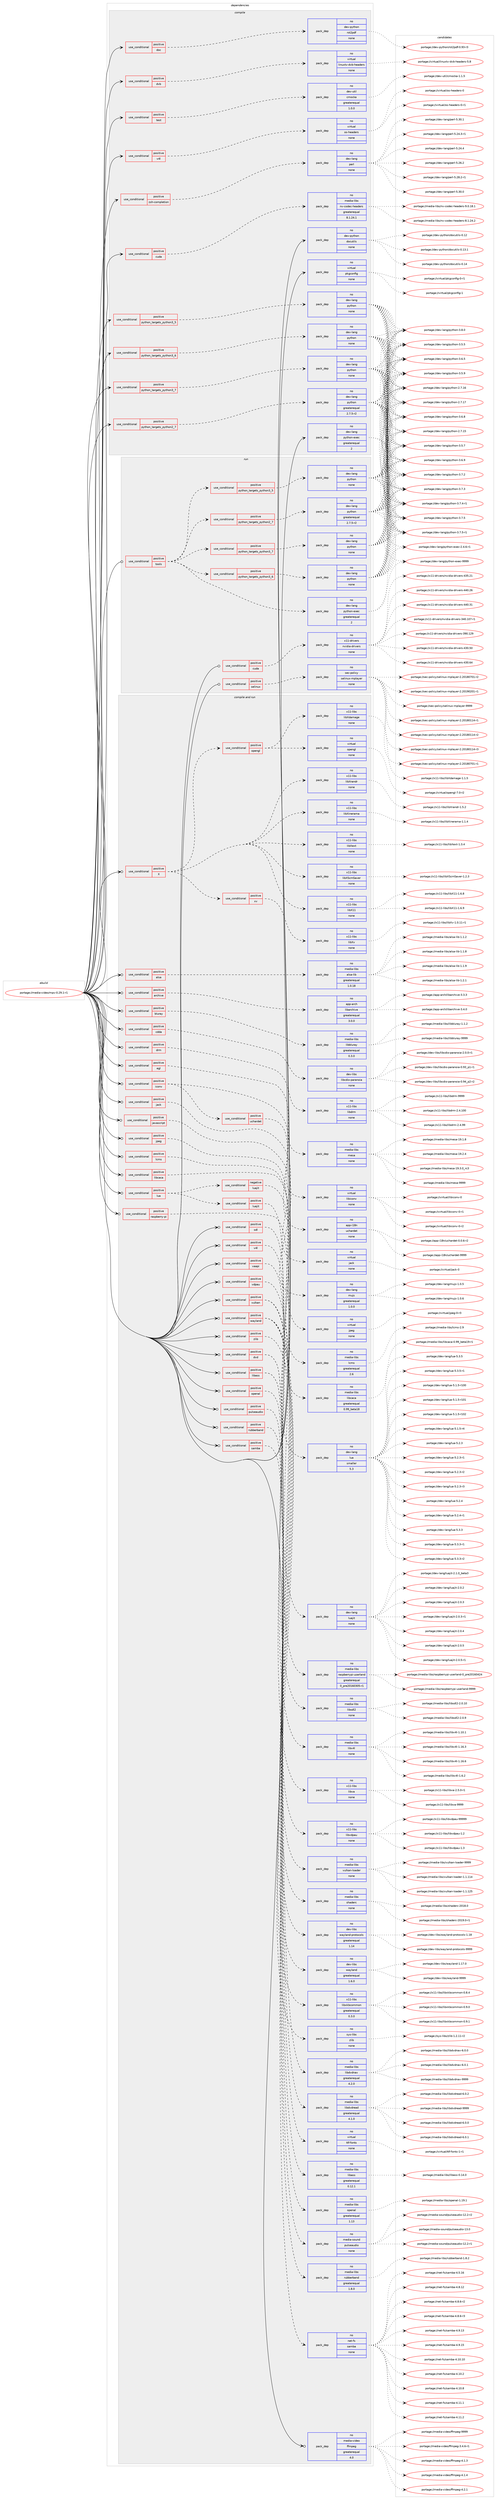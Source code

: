 digraph prolog {

# *************
# Graph options
# *************

newrank=true;
concentrate=true;
compound=true;
graph [rankdir=LR,fontname=Helvetica,fontsize=10,ranksep=1.5];#, ranksep=2.5, nodesep=0.2];
edge  [arrowhead=vee];
node  [fontname=Helvetica,fontsize=10];

# **********
# The ebuild
# **********

subgraph cluster_leftcol {
color=gray;
rank=same;
label=<<i>ebuild</i>>;
id [label="portage://media-video/mpv-0.29.1-r1", color=red, width=4, href="../media-video/mpv-0.29.1-r1.svg"];
}

# ****************
# The dependencies
# ****************

subgraph cluster_midcol {
color=gray;
label=<<i>dependencies</i>>;
subgraph cluster_compile {
fillcolor="#eeeeee";
style=filled;
label=<<i>compile</i>>;
subgraph cond85172 {
dependency341673 [label=<<TABLE BORDER="0" CELLBORDER="1" CELLSPACING="0" CELLPADDING="4"><TR><TD ROWSPAN="3" CELLPADDING="10">use_conditional</TD></TR><TR><TD>positive</TD></TR><TR><TD>cuda</TD></TR></TABLE>>, shape=none, color=red];
subgraph pack250909 {
dependency341674 [label=<<TABLE BORDER="0" CELLBORDER="1" CELLSPACING="0" CELLPADDING="4" WIDTH="220"><TR><TD ROWSPAN="6" CELLPADDING="30">pack_dep</TD></TR><TR><TD WIDTH="110">no</TD></TR><TR><TD>media-libs</TD></TR><TR><TD>nv-codec-headers</TD></TR><TR><TD>greaterequal</TD></TR><TR><TD>8.1.24.1</TD></TR></TABLE>>, shape=none, color=blue];
}
dependency341673:e -> dependency341674:w [weight=20,style="dashed",arrowhead="vee"];
}
id:e -> dependency341673:w [weight=20,style="solid",arrowhead="vee"];
subgraph cond85173 {
dependency341675 [label=<<TABLE BORDER="0" CELLBORDER="1" CELLSPACING="0" CELLPADDING="4"><TR><TD ROWSPAN="3" CELLPADDING="10">use_conditional</TD></TR><TR><TD>positive</TD></TR><TR><TD>doc</TD></TR></TABLE>>, shape=none, color=red];
subgraph pack250910 {
dependency341676 [label=<<TABLE BORDER="0" CELLBORDER="1" CELLSPACING="0" CELLPADDING="4" WIDTH="220"><TR><TD ROWSPAN="6" CELLPADDING="30">pack_dep</TD></TR><TR><TD WIDTH="110">no</TD></TR><TR><TD>dev-python</TD></TR><TR><TD>rst2pdf</TD></TR><TR><TD>none</TD></TR><TR><TD></TD></TR></TABLE>>, shape=none, color=blue];
}
dependency341675:e -> dependency341676:w [weight=20,style="dashed",arrowhead="vee"];
}
id:e -> dependency341675:w [weight=20,style="solid",arrowhead="vee"];
subgraph cond85174 {
dependency341677 [label=<<TABLE BORDER="0" CELLBORDER="1" CELLSPACING="0" CELLPADDING="4"><TR><TD ROWSPAN="3" CELLPADDING="10">use_conditional</TD></TR><TR><TD>positive</TD></TR><TR><TD>dvb</TD></TR></TABLE>>, shape=none, color=red];
subgraph pack250911 {
dependency341678 [label=<<TABLE BORDER="0" CELLBORDER="1" CELLSPACING="0" CELLPADDING="4" WIDTH="220"><TR><TD ROWSPAN="6" CELLPADDING="30">pack_dep</TD></TR><TR><TD WIDTH="110">no</TD></TR><TR><TD>virtual</TD></TR><TR><TD>linuxtv-dvb-headers</TD></TR><TR><TD>none</TD></TR><TR><TD></TD></TR></TABLE>>, shape=none, color=blue];
}
dependency341677:e -> dependency341678:w [weight=20,style="dashed",arrowhead="vee"];
}
id:e -> dependency341677:w [weight=20,style="solid",arrowhead="vee"];
subgraph cond85175 {
dependency341679 [label=<<TABLE BORDER="0" CELLBORDER="1" CELLSPACING="0" CELLPADDING="4"><TR><TD ROWSPAN="3" CELLPADDING="10">use_conditional</TD></TR><TR><TD>positive</TD></TR><TR><TD>python_targets_python2_7</TD></TR></TABLE>>, shape=none, color=red];
subgraph pack250912 {
dependency341680 [label=<<TABLE BORDER="0" CELLBORDER="1" CELLSPACING="0" CELLPADDING="4" WIDTH="220"><TR><TD ROWSPAN="6" CELLPADDING="30">pack_dep</TD></TR><TR><TD WIDTH="110">no</TD></TR><TR><TD>dev-lang</TD></TR><TR><TD>python</TD></TR><TR><TD>greaterequal</TD></TR><TR><TD>2.7.5-r2</TD></TR></TABLE>>, shape=none, color=blue];
}
dependency341679:e -> dependency341680:w [weight=20,style="dashed",arrowhead="vee"];
}
id:e -> dependency341679:w [weight=20,style="solid",arrowhead="vee"];
subgraph cond85176 {
dependency341681 [label=<<TABLE BORDER="0" CELLBORDER="1" CELLSPACING="0" CELLPADDING="4"><TR><TD ROWSPAN="3" CELLPADDING="10">use_conditional</TD></TR><TR><TD>positive</TD></TR><TR><TD>python_targets_python3_5</TD></TR></TABLE>>, shape=none, color=red];
subgraph pack250913 {
dependency341682 [label=<<TABLE BORDER="0" CELLBORDER="1" CELLSPACING="0" CELLPADDING="4" WIDTH="220"><TR><TD ROWSPAN="6" CELLPADDING="30">pack_dep</TD></TR><TR><TD WIDTH="110">no</TD></TR><TR><TD>dev-lang</TD></TR><TR><TD>python</TD></TR><TR><TD>none</TD></TR><TR><TD></TD></TR></TABLE>>, shape=none, color=blue];
}
dependency341681:e -> dependency341682:w [weight=20,style="dashed",arrowhead="vee"];
}
id:e -> dependency341681:w [weight=20,style="solid",arrowhead="vee"];
subgraph cond85177 {
dependency341683 [label=<<TABLE BORDER="0" CELLBORDER="1" CELLSPACING="0" CELLPADDING="4"><TR><TD ROWSPAN="3" CELLPADDING="10">use_conditional</TD></TR><TR><TD>positive</TD></TR><TR><TD>python_targets_python3_6</TD></TR></TABLE>>, shape=none, color=red];
subgraph pack250914 {
dependency341684 [label=<<TABLE BORDER="0" CELLBORDER="1" CELLSPACING="0" CELLPADDING="4" WIDTH="220"><TR><TD ROWSPAN="6" CELLPADDING="30">pack_dep</TD></TR><TR><TD WIDTH="110">no</TD></TR><TR><TD>dev-lang</TD></TR><TR><TD>python</TD></TR><TR><TD>none</TD></TR><TR><TD></TD></TR></TABLE>>, shape=none, color=blue];
}
dependency341683:e -> dependency341684:w [weight=20,style="dashed",arrowhead="vee"];
}
id:e -> dependency341683:w [weight=20,style="solid",arrowhead="vee"];
subgraph cond85178 {
dependency341685 [label=<<TABLE BORDER="0" CELLBORDER="1" CELLSPACING="0" CELLPADDING="4"><TR><TD ROWSPAN="3" CELLPADDING="10">use_conditional</TD></TR><TR><TD>positive</TD></TR><TR><TD>python_targets_python3_7</TD></TR></TABLE>>, shape=none, color=red];
subgraph pack250915 {
dependency341686 [label=<<TABLE BORDER="0" CELLBORDER="1" CELLSPACING="0" CELLPADDING="4" WIDTH="220"><TR><TD ROWSPAN="6" CELLPADDING="30">pack_dep</TD></TR><TR><TD WIDTH="110">no</TD></TR><TR><TD>dev-lang</TD></TR><TR><TD>python</TD></TR><TR><TD>none</TD></TR><TR><TD></TD></TR></TABLE>>, shape=none, color=blue];
}
dependency341685:e -> dependency341686:w [weight=20,style="dashed",arrowhead="vee"];
}
id:e -> dependency341685:w [weight=20,style="solid",arrowhead="vee"];
subgraph cond85179 {
dependency341687 [label=<<TABLE BORDER="0" CELLBORDER="1" CELLSPACING="0" CELLPADDING="4"><TR><TD ROWSPAN="3" CELLPADDING="10">use_conditional</TD></TR><TR><TD>positive</TD></TR><TR><TD>test</TD></TR></TABLE>>, shape=none, color=red];
subgraph pack250916 {
dependency341688 [label=<<TABLE BORDER="0" CELLBORDER="1" CELLSPACING="0" CELLPADDING="4" WIDTH="220"><TR><TD ROWSPAN="6" CELLPADDING="30">pack_dep</TD></TR><TR><TD WIDTH="110">no</TD></TR><TR><TD>dev-util</TD></TR><TR><TD>cmocka</TD></TR><TR><TD>greaterequal</TD></TR><TR><TD>1.0.0</TD></TR></TABLE>>, shape=none, color=blue];
}
dependency341687:e -> dependency341688:w [weight=20,style="dashed",arrowhead="vee"];
}
id:e -> dependency341687:w [weight=20,style="solid",arrowhead="vee"];
subgraph cond85180 {
dependency341689 [label=<<TABLE BORDER="0" CELLBORDER="1" CELLSPACING="0" CELLPADDING="4"><TR><TD ROWSPAN="3" CELLPADDING="10">use_conditional</TD></TR><TR><TD>positive</TD></TR><TR><TD>v4l</TD></TR></TABLE>>, shape=none, color=red];
subgraph pack250917 {
dependency341690 [label=<<TABLE BORDER="0" CELLBORDER="1" CELLSPACING="0" CELLPADDING="4" WIDTH="220"><TR><TD ROWSPAN="6" CELLPADDING="30">pack_dep</TD></TR><TR><TD WIDTH="110">no</TD></TR><TR><TD>virtual</TD></TR><TR><TD>os-headers</TD></TR><TR><TD>none</TD></TR><TR><TD></TD></TR></TABLE>>, shape=none, color=blue];
}
dependency341689:e -> dependency341690:w [weight=20,style="dashed",arrowhead="vee"];
}
id:e -> dependency341689:w [weight=20,style="solid",arrowhead="vee"];
subgraph cond85181 {
dependency341691 [label=<<TABLE BORDER="0" CELLBORDER="1" CELLSPACING="0" CELLPADDING="4"><TR><TD ROWSPAN="3" CELLPADDING="10">use_conditional</TD></TR><TR><TD>positive</TD></TR><TR><TD>zsh-completion</TD></TR></TABLE>>, shape=none, color=red];
subgraph pack250918 {
dependency341692 [label=<<TABLE BORDER="0" CELLBORDER="1" CELLSPACING="0" CELLPADDING="4" WIDTH="220"><TR><TD ROWSPAN="6" CELLPADDING="30">pack_dep</TD></TR><TR><TD WIDTH="110">no</TD></TR><TR><TD>dev-lang</TD></TR><TR><TD>perl</TD></TR><TR><TD>none</TD></TR><TR><TD></TD></TR></TABLE>>, shape=none, color=blue];
}
dependency341691:e -> dependency341692:w [weight=20,style="dashed",arrowhead="vee"];
}
id:e -> dependency341691:w [weight=20,style="solid",arrowhead="vee"];
subgraph pack250919 {
dependency341693 [label=<<TABLE BORDER="0" CELLBORDER="1" CELLSPACING="0" CELLPADDING="4" WIDTH="220"><TR><TD ROWSPAN="6" CELLPADDING="30">pack_dep</TD></TR><TR><TD WIDTH="110">no</TD></TR><TR><TD>dev-lang</TD></TR><TR><TD>python-exec</TD></TR><TR><TD>greaterequal</TD></TR><TR><TD>2</TD></TR></TABLE>>, shape=none, color=blue];
}
id:e -> dependency341693:w [weight=20,style="solid",arrowhead="vee"];
subgraph pack250920 {
dependency341694 [label=<<TABLE BORDER="0" CELLBORDER="1" CELLSPACING="0" CELLPADDING="4" WIDTH="220"><TR><TD ROWSPAN="6" CELLPADDING="30">pack_dep</TD></TR><TR><TD WIDTH="110">no</TD></TR><TR><TD>dev-python</TD></TR><TR><TD>docutils</TD></TR><TR><TD>none</TD></TR><TR><TD></TD></TR></TABLE>>, shape=none, color=blue];
}
id:e -> dependency341694:w [weight=20,style="solid",arrowhead="vee"];
subgraph pack250921 {
dependency341695 [label=<<TABLE BORDER="0" CELLBORDER="1" CELLSPACING="0" CELLPADDING="4" WIDTH="220"><TR><TD ROWSPAN="6" CELLPADDING="30">pack_dep</TD></TR><TR><TD WIDTH="110">no</TD></TR><TR><TD>virtual</TD></TR><TR><TD>pkgconfig</TD></TR><TR><TD>none</TD></TR><TR><TD></TD></TR></TABLE>>, shape=none, color=blue];
}
id:e -> dependency341695:w [weight=20,style="solid",arrowhead="vee"];
}
subgraph cluster_compileandrun {
fillcolor="#eeeeee";
style=filled;
label=<<i>compile and run</i>>;
subgraph cond85182 {
dependency341696 [label=<<TABLE BORDER="0" CELLBORDER="1" CELLSPACING="0" CELLPADDING="4"><TR><TD ROWSPAN="3" CELLPADDING="10">use_conditional</TD></TR><TR><TD>positive</TD></TR><TR><TD>X</TD></TR></TABLE>>, shape=none, color=red];
subgraph pack250922 {
dependency341697 [label=<<TABLE BORDER="0" CELLBORDER="1" CELLSPACING="0" CELLPADDING="4" WIDTH="220"><TR><TD ROWSPAN="6" CELLPADDING="30">pack_dep</TD></TR><TR><TD WIDTH="110">no</TD></TR><TR><TD>x11-libs</TD></TR><TR><TD>libX11</TD></TR><TR><TD>none</TD></TR><TR><TD></TD></TR></TABLE>>, shape=none, color=blue];
}
dependency341696:e -> dependency341697:w [weight=20,style="dashed",arrowhead="vee"];
subgraph pack250923 {
dependency341698 [label=<<TABLE BORDER="0" CELLBORDER="1" CELLSPACING="0" CELLPADDING="4" WIDTH="220"><TR><TD ROWSPAN="6" CELLPADDING="30">pack_dep</TD></TR><TR><TD WIDTH="110">no</TD></TR><TR><TD>x11-libs</TD></TR><TR><TD>libXScrnSaver</TD></TR><TR><TD>none</TD></TR><TR><TD></TD></TR></TABLE>>, shape=none, color=blue];
}
dependency341696:e -> dependency341698:w [weight=20,style="dashed",arrowhead="vee"];
subgraph pack250924 {
dependency341699 [label=<<TABLE BORDER="0" CELLBORDER="1" CELLSPACING="0" CELLPADDING="4" WIDTH="220"><TR><TD ROWSPAN="6" CELLPADDING="30">pack_dep</TD></TR><TR><TD WIDTH="110">no</TD></TR><TR><TD>x11-libs</TD></TR><TR><TD>libXext</TD></TR><TR><TD>none</TD></TR><TR><TD></TD></TR></TABLE>>, shape=none, color=blue];
}
dependency341696:e -> dependency341699:w [weight=20,style="dashed",arrowhead="vee"];
subgraph pack250925 {
dependency341700 [label=<<TABLE BORDER="0" CELLBORDER="1" CELLSPACING="0" CELLPADDING="4" WIDTH="220"><TR><TD ROWSPAN="6" CELLPADDING="30">pack_dep</TD></TR><TR><TD WIDTH="110">no</TD></TR><TR><TD>x11-libs</TD></TR><TR><TD>libXinerama</TD></TR><TR><TD>none</TD></TR><TR><TD></TD></TR></TABLE>>, shape=none, color=blue];
}
dependency341696:e -> dependency341700:w [weight=20,style="dashed",arrowhead="vee"];
subgraph pack250926 {
dependency341701 [label=<<TABLE BORDER="0" CELLBORDER="1" CELLSPACING="0" CELLPADDING="4" WIDTH="220"><TR><TD ROWSPAN="6" CELLPADDING="30">pack_dep</TD></TR><TR><TD WIDTH="110">no</TD></TR><TR><TD>x11-libs</TD></TR><TR><TD>libXrandr</TD></TR><TR><TD>none</TD></TR><TR><TD></TD></TR></TABLE>>, shape=none, color=blue];
}
dependency341696:e -> dependency341701:w [weight=20,style="dashed",arrowhead="vee"];
subgraph cond85183 {
dependency341702 [label=<<TABLE BORDER="0" CELLBORDER="1" CELLSPACING="0" CELLPADDING="4"><TR><TD ROWSPAN="3" CELLPADDING="10">use_conditional</TD></TR><TR><TD>positive</TD></TR><TR><TD>opengl</TD></TR></TABLE>>, shape=none, color=red];
subgraph pack250927 {
dependency341703 [label=<<TABLE BORDER="0" CELLBORDER="1" CELLSPACING="0" CELLPADDING="4" WIDTH="220"><TR><TD ROWSPAN="6" CELLPADDING="30">pack_dep</TD></TR><TR><TD WIDTH="110">no</TD></TR><TR><TD>x11-libs</TD></TR><TR><TD>libXdamage</TD></TR><TR><TD>none</TD></TR><TR><TD></TD></TR></TABLE>>, shape=none, color=blue];
}
dependency341702:e -> dependency341703:w [weight=20,style="dashed",arrowhead="vee"];
subgraph pack250928 {
dependency341704 [label=<<TABLE BORDER="0" CELLBORDER="1" CELLSPACING="0" CELLPADDING="4" WIDTH="220"><TR><TD ROWSPAN="6" CELLPADDING="30">pack_dep</TD></TR><TR><TD WIDTH="110">no</TD></TR><TR><TD>virtual</TD></TR><TR><TD>opengl</TD></TR><TR><TD>none</TD></TR><TR><TD></TD></TR></TABLE>>, shape=none, color=blue];
}
dependency341702:e -> dependency341704:w [weight=20,style="dashed",arrowhead="vee"];
}
dependency341696:e -> dependency341702:w [weight=20,style="dashed",arrowhead="vee"];
subgraph cond85184 {
dependency341705 [label=<<TABLE BORDER="0" CELLBORDER="1" CELLSPACING="0" CELLPADDING="4"><TR><TD ROWSPAN="3" CELLPADDING="10">use_conditional</TD></TR><TR><TD>positive</TD></TR><TR><TD>xv</TD></TR></TABLE>>, shape=none, color=red];
subgraph pack250929 {
dependency341706 [label=<<TABLE BORDER="0" CELLBORDER="1" CELLSPACING="0" CELLPADDING="4" WIDTH="220"><TR><TD ROWSPAN="6" CELLPADDING="30">pack_dep</TD></TR><TR><TD WIDTH="110">no</TD></TR><TR><TD>x11-libs</TD></TR><TR><TD>libXv</TD></TR><TR><TD>none</TD></TR><TR><TD></TD></TR></TABLE>>, shape=none, color=blue];
}
dependency341705:e -> dependency341706:w [weight=20,style="dashed",arrowhead="vee"];
}
dependency341696:e -> dependency341705:w [weight=20,style="dashed",arrowhead="vee"];
}
id:e -> dependency341696:w [weight=20,style="solid",arrowhead="odotvee"];
subgraph cond85185 {
dependency341707 [label=<<TABLE BORDER="0" CELLBORDER="1" CELLSPACING="0" CELLPADDING="4"><TR><TD ROWSPAN="3" CELLPADDING="10">use_conditional</TD></TR><TR><TD>positive</TD></TR><TR><TD>alsa</TD></TR></TABLE>>, shape=none, color=red];
subgraph pack250930 {
dependency341708 [label=<<TABLE BORDER="0" CELLBORDER="1" CELLSPACING="0" CELLPADDING="4" WIDTH="220"><TR><TD ROWSPAN="6" CELLPADDING="30">pack_dep</TD></TR><TR><TD WIDTH="110">no</TD></TR><TR><TD>media-libs</TD></TR><TR><TD>alsa-lib</TD></TR><TR><TD>greaterequal</TD></TR><TR><TD>1.0.18</TD></TR></TABLE>>, shape=none, color=blue];
}
dependency341707:e -> dependency341708:w [weight=20,style="dashed",arrowhead="vee"];
}
id:e -> dependency341707:w [weight=20,style="solid",arrowhead="odotvee"];
subgraph cond85186 {
dependency341709 [label=<<TABLE BORDER="0" CELLBORDER="1" CELLSPACING="0" CELLPADDING="4"><TR><TD ROWSPAN="3" CELLPADDING="10">use_conditional</TD></TR><TR><TD>positive</TD></TR><TR><TD>archive</TD></TR></TABLE>>, shape=none, color=red];
subgraph pack250931 {
dependency341710 [label=<<TABLE BORDER="0" CELLBORDER="1" CELLSPACING="0" CELLPADDING="4" WIDTH="220"><TR><TD ROWSPAN="6" CELLPADDING="30">pack_dep</TD></TR><TR><TD WIDTH="110">no</TD></TR><TR><TD>app-arch</TD></TR><TR><TD>libarchive</TD></TR><TR><TD>greaterequal</TD></TR><TR><TD>3.0.0</TD></TR></TABLE>>, shape=none, color=blue];
}
dependency341709:e -> dependency341710:w [weight=20,style="dashed",arrowhead="vee"];
}
id:e -> dependency341709:w [weight=20,style="solid",arrowhead="odotvee"];
subgraph cond85187 {
dependency341711 [label=<<TABLE BORDER="0" CELLBORDER="1" CELLSPACING="0" CELLPADDING="4"><TR><TD ROWSPAN="3" CELLPADDING="10">use_conditional</TD></TR><TR><TD>positive</TD></TR><TR><TD>bluray</TD></TR></TABLE>>, shape=none, color=red];
subgraph pack250932 {
dependency341712 [label=<<TABLE BORDER="0" CELLBORDER="1" CELLSPACING="0" CELLPADDING="4" WIDTH="220"><TR><TD ROWSPAN="6" CELLPADDING="30">pack_dep</TD></TR><TR><TD WIDTH="110">no</TD></TR><TR><TD>media-libs</TD></TR><TR><TD>libbluray</TD></TR><TR><TD>greaterequal</TD></TR><TR><TD>0.3.0</TD></TR></TABLE>>, shape=none, color=blue];
}
dependency341711:e -> dependency341712:w [weight=20,style="dashed",arrowhead="vee"];
}
id:e -> dependency341711:w [weight=20,style="solid",arrowhead="odotvee"];
subgraph cond85188 {
dependency341713 [label=<<TABLE BORDER="0" CELLBORDER="1" CELLSPACING="0" CELLPADDING="4"><TR><TD ROWSPAN="3" CELLPADDING="10">use_conditional</TD></TR><TR><TD>positive</TD></TR><TR><TD>cdda</TD></TR></TABLE>>, shape=none, color=red];
subgraph pack250933 {
dependency341714 [label=<<TABLE BORDER="0" CELLBORDER="1" CELLSPACING="0" CELLPADDING="4" WIDTH="220"><TR><TD ROWSPAN="6" CELLPADDING="30">pack_dep</TD></TR><TR><TD WIDTH="110">no</TD></TR><TR><TD>dev-libs</TD></TR><TR><TD>libcdio-paranoia</TD></TR><TR><TD>none</TD></TR><TR><TD></TD></TR></TABLE>>, shape=none, color=blue];
}
dependency341713:e -> dependency341714:w [weight=20,style="dashed",arrowhead="vee"];
}
id:e -> dependency341713:w [weight=20,style="solid",arrowhead="odotvee"];
subgraph cond85189 {
dependency341715 [label=<<TABLE BORDER="0" CELLBORDER="1" CELLSPACING="0" CELLPADDING="4"><TR><TD ROWSPAN="3" CELLPADDING="10">use_conditional</TD></TR><TR><TD>positive</TD></TR><TR><TD>drm</TD></TR></TABLE>>, shape=none, color=red];
subgraph pack250934 {
dependency341716 [label=<<TABLE BORDER="0" CELLBORDER="1" CELLSPACING="0" CELLPADDING="4" WIDTH="220"><TR><TD ROWSPAN="6" CELLPADDING="30">pack_dep</TD></TR><TR><TD WIDTH="110">no</TD></TR><TR><TD>x11-libs</TD></TR><TR><TD>libdrm</TD></TR><TR><TD>none</TD></TR><TR><TD></TD></TR></TABLE>>, shape=none, color=blue];
}
dependency341715:e -> dependency341716:w [weight=20,style="dashed",arrowhead="vee"];
}
id:e -> dependency341715:w [weight=20,style="solid",arrowhead="odotvee"];
subgraph cond85190 {
dependency341717 [label=<<TABLE BORDER="0" CELLBORDER="1" CELLSPACING="0" CELLPADDING="4"><TR><TD ROWSPAN="3" CELLPADDING="10">use_conditional</TD></TR><TR><TD>positive</TD></TR><TR><TD>dvd</TD></TR></TABLE>>, shape=none, color=red];
subgraph pack250935 {
dependency341718 [label=<<TABLE BORDER="0" CELLBORDER="1" CELLSPACING="0" CELLPADDING="4" WIDTH="220"><TR><TD ROWSPAN="6" CELLPADDING="30">pack_dep</TD></TR><TR><TD WIDTH="110">no</TD></TR><TR><TD>media-libs</TD></TR><TR><TD>libdvdnav</TD></TR><TR><TD>greaterequal</TD></TR><TR><TD>4.2.0</TD></TR></TABLE>>, shape=none, color=blue];
}
dependency341717:e -> dependency341718:w [weight=20,style="dashed",arrowhead="vee"];
subgraph pack250936 {
dependency341719 [label=<<TABLE BORDER="0" CELLBORDER="1" CELLSPACING="0" CELLPADDING="4" WIDTH="220"><TR><TD ROWSPAN="6" CELLPADDING="30">pack_dep</TD></TR><TR><TD WIDTH="110">no</TD></TR><TR><TD>media-libs</TD></TR><TR><TD>libdvdread</TD></TR><TR><TD>greaterequal</TD></TR><TR><TD>4.1.0</TD></TR></TABLE>>, shape=none, color=blue];
}
dependency341717:e -> dependency341719:w [weight=20,style="dashed",arrowhead="vee"];
}
id:e -> dependency341717:w [weight=20,style="solid",arrowhead="odotvee"];
subgraph cond85191 {
dependency341720 [label=<<TABLE BORDER="0" CELLBORDER="1" CELLSPACING="0" CELLPADDING="4"><TR><TD ROWSPAN="3" CELLPADDING="10">use_conditional</TD></TR><TR><TD>positive</TD></TR><TR><TD>egl</TD></TR></TABLE>>, shape=none, color=red];
subgraph pack250937 {
dependency341721 [label=<<TABLE BORDER="0" CELLBORDER="1" CELLSPACING="0" CELLPADDING="4" WIDTH="220"><TR><TD ROWSPAN="6" CELLPADDING="30">pack_dep</TD></TR><TR><TD WIDTH="110">no</TD></TR><TR><TD>media-libs</TD></TR><TR><TD>mesa</TD></TR><TR><TD>none</TD></TR><TR><TD></TD></TR></TABLE>>, shape=none, color=blue];
}
dependency341720:e -> dependency341721:w [weight=20,style="dashed",arrowhead="vee"];
}
id:e -> dependency341720:w [weight=20,style="solid",arrowhead="odotvee"];
subgraph cond85192 {
dependency341722 [label=<<TABLE BORDER="0" CELLBORDER="1" CELLSPACING="0" CELLPADDING="4"><TR><TD ROWSPAN="3" CELLPADDING="10">use_conditional</TD></TR><TR><TD>positive</TD></TR><TR><TD>iconv</TD></TR></TABLE>>, shape=none, color=red];
subgraph pack250938 {
dependency341723 [label=<<TABLE BORDER="0" CELLBORDER="1" CELLSPACING="0" CELLPADDING="4" WIDTH="220"><TR><TD ROWSPAN="6" CELLPADDING="30">pack_dep</TD></TR><TR><TD WIDTH="110">no</TD></TR><TR><TD>virtual</TD></TR><TR><TD>libiconv</TD></TR><TR><TD>none</TD></TR><TR><TD></TD></TR></TABLE>>, shape=none, color=blue];
}
dependency341722:e -> dependency341723:w [weight=20,style="dashed",arrowhead="vee"];
subgraph cond85193 {
dependency341724 [label=<<TABLE BORDER="0" CELLBORDER="1" CELLSPACING="0" CELLPADDING="4"><TR><TD ROWSPAN="3" CELLPADDING="10">use_conditional</TD></TR><TR><TD>positive</TD></TR><TR><TD>uchardet</TD></TR></TABLE>>, shape=none, color=red];
subgraph pack250939 {
dependency341725 [label=<<TABLE BORDER="0" CELLBORDER="1" CELLSPACING="0" CELLPADDING="4" WIDTH="220"><TR><TD ROWSPAN="6" CELLPADDING="30">pack_dep</TD></TR><TR><TD WIDTH="110">no</TD></TR><TR><TD>app-i18n</TD></TR><TR><TD>uchardet</TD></TR><TR><TD>none</TD></TR><TR><TD></TD></TR></TABLE>>, shape=none, color=blue];
}
dependency341724:e -> dependency341725:w [weight=20,style="dashed",arrowhead="vee"];
}
dependency341722:e -> dependency341724:w [weight=20,style="dashed",arrowhead="vee"];
}
id:e -> dependency341722:w [weight=20,style="solid",arrowhead="odotvee"];
subgraph cond85194 {
dependency341726 [label=<<TABLE BORDER="0" CELLBORDER="1" CELLSPACING="0" CELLPADDING="4"><TR><TD ROWSPAN="3" CELLPADDING="10">use_conditional</TD></TR><TR><TD>positive</TD></TR><TR><TD>jack</TD></TR></TABLE>>, shape=none, color=red];
subgraph pack250940 {
dependency341727 [label=<<TABLE BORDER="0" CELLBORDER="1" CELLSPACING="0" CELLPADDING="4" WIDTH="220"><TR><TD ROWSPAN="6" CELLPADDING="30">pack_dep</TD></TR><TR><TD WIDTH="110">no</TD></TR><TR><TD>virtual</TD></TR><TR><TD>jack</TD></TR><TR><TD>none</TD></TR><TR><TD></TD></TR></TABLE>>, shape=none, color=blue];
}
dependency341726:e -> dependency341727:w [weight=20,style="dashed",arrowhead="vee"];
}
id:e -> dependency341726:w [weight=20,style="solid",arrowhead="odotvee"];
subgraph cond85195 {
dependency341728 [label=<<TABLE BORDER="0" CELLBORDER="1" CELLSPACING="0" CELLPADDING="4"><TR><TD ROWSPAN="3" CELLPADDING="10">use_conditional</TD></TR><TR><TD>positive</TD></TR><TR><TD>javascript</TD></TR></TABLE>>, shape=none, color=red];
subgraph pack250941 {
dependency341729 [label=<<TABLE BORDER="0" CELLBORDER="1" CELLSPACING="0" CELLPADDING="4" WIDTH="220"><TR><TD ROWSPAN="6" CELLPADDING="30">pack_dep</TD></TR><TR><TD WIDTH="110">no</TD></TR><TR><TD>dev-lang</TD></TR><TR><TD>mujs</TD></TR><TR><TD>greaterequal</TD></TR><TR><TD>1.0.0</TD></TR></TABLE>>, shape=none, color=blue];
}
dependency341728:e -> dependency341729:w [weight=20,style="dashed",arrowhead="vee"];
}
id:e -> dependency341728:w [weight=20,style="solid",arrowhead="odotvee"];
subgraph cond85196 {
dependency341730 [label=<<TABLE BORDER="0" CELLBORDER="1" CELLSPACING="0" CELLPADDING="4"><TR><TD ROWSPAN="3" CELLPADDING="10">use_conditional</TD></TR><TR><TD>positive</TD></TR><TR><TD>jpeg</TD></TR></TABLE>>, shape=none, color=red];
subgraph pack250942 {
dependency341731 [label=<<TABLE BORDER="0" CELLBORDER="1" CELLSPACING="0" CELLPADDING="4" WIDTH="220"><TR><TD ROWSPAN="6" CELLPADDING="30">pack_dep</TD></TR><TR><TD WIDTH="110">no</TD></TR><TR><TD>virtual</TD></TR><TR><TD>jpeg</TD></TR><TR><TD>none</TD></TR><TR><TD></TD></TR></TABLE>>, shape=none, color=blue];
}
dependency341730:e -> dependency341731:w [weight=20,style="dashed",arrowhead="vee"];
}
id:e -> dependency341730:w [weight=20,style="solid",arrowhead="odotvee"];
subgraph cond85197 {
dependency341732 [label=<<TABLE BORDER="0" CELLBORDER="1" CELLSPACING="0" CELLPADDING="4"><TR><TD ROWSPAN="3" CELLPADDING="10">use_conditional</TD></TR><TR><TD>positive</TD></TR><TR><TD>lcms</TD></TR></TABLE>>, shape=none, color=red];
subgraph pack250943 {
dependency341733 [label=<<TABLE BORDER="0" CELLBORDER="1" CELLSPACING="0" CELLPADDING="4" WIDTH="220"><TR><TD ROWSPAN="6" CELLPADDING="30">pack_dep</TD></TR><TR><TD WIDTH="110">no</TD></TR><TR><TD>media-libs</TD></TR><TR><TD>lcms</TD></TR><TR><TD>greaterequal</TD></TR><TR><TD>2.6</TD></TR></TABLE>>, shape=none, color=blue];
}
dependency341732:e -> dependency341733:w [weight=20,style="dashed",arrowhead="vee"];
}
id:e -> dependency341732:w [weight=20,style="solid",arrowhead="odotvee"];
subgraph cond85198 {
dependency341734 [label=<<TABLE BORDER="0" CELLBORDER="1" CELLSPACING="0" CELLPADDING="4"><TR><TD ROWSPAN="3" CELLPADDING="10">use_conditional</TD></TR><TR><TD>positive</TD></TR><TR><TD>libass</TD></TR></TABLE>>, shape=none, color=red];
subgraph pack250944 {
dependency341735 [label=<<TABLE BORDER="0" CELLBORDER="1" CELLSPACING="0" CELLPADDING="4" WIDTH="220"><TR><TD ROWSPAN="6" CELLPADDING="30">pack_dep</TD></TR><TR><TD WIDTH="110">no</TD></TR><TR><TD>media-libs</TD></TR><TR><TD>libass</TD></TR><TR><TD>greaterequal</TD></TR><TR><TD>0.12.1</TD></TR></TABLE>>, shape=none, color=blue];
}
dependency341734:e -> dependency341735:w [weight=20,style="dashed",arrowhead="vee"];
subgraph pack250945 {
dependency341736 [label=<<TABLE BORDER="0" CELLBORDER="1" CELLSPACING="0" CELLPADDING="4" WIDTH="220"><TR><TD ROWSPAN="6" CELLPADDING="30">pack_dep</TD></TR><TR><TD WIDTH="110">no</TD></TR><TR><TD>virtual</TD></TR><TR><TD>ttf-fonts</TD></TR><TR><TD>none</TD></TR><TR><TD></TD></TR></TABLE>>, shape=none, color=blue];
}
dependency341734:e -> dependency341736:w [weight=20,style="dashed",arrowhead="vee"];
}
id:e -> dependency341734:w [weight=20,style="solid",arrowhead="odotvee"];
subgraph cond85199 {
dependency341737 [label=<<TABLE BORDER="0" CELLBORDER="1" CELLSPACING="0" CELLPADDING="4"><TR><TD ROWSPAN="3" CELLPADDING="10">use_conditional</TD></TR><TR><TD>positive</TD></TR><TR><TD>libcaca</TD></TR></TABLE>>, shape=none, color=red];
subgraph pack250946 {
dependency341738 [label=<<TABLE BORDER="0" CELLBORDER="1" CELLSPACING="0" CELLPADDING="4" WIDTH="220"><TR><TD ROWSPAN="6" CELLPADDING="30">pack_dep</TD></TR><TR><TD WIDTH="110">no</TD></TR><TR><TD>media-libs</TD></TR><TR><TD>libcaca</TD></TR><TR><TD>greaterequal</TD></TR><TR><TD>0.99_beta18</TD></TR></TABLE>>, shape=none, color=blue];
}
dependency341737:e -> dependency341738:w [weight=20,style="dashed",arrowhead="vee"];
}
id:e -> dependency341737:w [weight=20,style="solid",arrowhead="odotvee"];
subgraph cond85200 {
dependency341739 [label=<<TABLE BORDER="0" CELLBORDER="1" CELLSPACING="0" CELLPADDING="4"><TR><TD ROWSPAN="3" CELLPADDING="10">use_conditional</TD></TR><TR><TD>positive</TD></TR><TR><TD>lua</TD></TR></TABLE>>, shape=none, color=red];
subgraph cond85201 {
dependency341740 [label=<<TABLE BORDER="0" CELLBORDER="1" CELLSPACING="0" CELLPADDING="4"><TR><TD ROWSPAN="3" CELLPADDING="10">use_conditional</TD></TR><TR><TD>negative</TD></TR><TR><TD>luajit</TD></TR></TABLE>>, shape=none, color=red];
subgraph pack250947 {
dependency341741 [label=<<TABLE BORDER="0" CELLBORDER="1" CELLSPACING="0" CELLPADDING="4" WIDTH="220"><TR><TD ROWSPAN="6" CELLPADDING="30">pack_dep</TD></TR><TR><TD WIDTH="110">no</TD></TR><TR><TD>dev-lang</TD></TR><TR><TD>lua</TD></TR><TR><TD>smaller</TD></TR><TR><TD>5.3</TD></TR></TABLE>>, shape=none, color=blue];
}
dependency341740:e -> dependency341741:w [weight=20,style="dashed",arrowhead="vee"];
}
dependency341739:e -> dependency341740:w [weight=20,style="dashed",arrowhead="vee"];
subgraph cond85202 {
dependency341742 [label=<<TABLE BORDER="0" CELLBORDER="1" CELLSPACING="0" CELLPADDING="4"><TR><TD ROWSPAN="3" CELLPADDING="10">use_conditional</TD></TR><TR><TD>positive</TD></TR><TR><TD>luajit</TD></TR></TABLE>>, shape=none, color=red];
subgraph pack250948 {
dependency341743 [label=<<TABLE BORDER="0" CELLBORDER="1" CELLSPACING="0" CELLPADDING="4" WIDTH="220"><TR><TD ROWSPAN="6" CELLPADDING="30">pack_dep</TD></TR><TR><TD WIDTH="110">no</TD></TR><TR><TD>dev-lang</TD></TR><TR><TD>luajit</TD></TR><TR><TD>none</TD></TR><TR><TD></TD></TR></TABLE>>, shape=none, color=blue];
}
dependency341742:e -> dependency341743:w [weight=20,style="dashed",arrowhead="vee"];
}
dependency341739:e -> dependency341742:w [weight=20,style="dashed",arrowhead="vee"];
}
id:e -> dependency341739:w [weight=20,style="solid",arrowhead="odotvee"];
subgraph cond85203 {
dependency341744 [label=<<TABLE BORDER="0" CELLBORDER="1" CELLSPACING="0" CELLPADDING="4"><TR><TD ROWSPAN="3" CELLPADDING="10">use_conditional</TD></TR><TR><TD>positive</TD></TR><TR><TD>openal</TD></TR></TABLE>>, shape=none, color=red];
subgraph pack250949 {
dependency341745 [label=<<TABLE BORDER="0" CELLBORDER="1" CELLSPACING="0" CELLPADDING="4" WIDTH="220"><TR><TD ROWSPAN="6" CELLPADDING="30">pack_dep</TD></TR><TR><TD WIDTH="110">no</TD></TR><TR><TD>media-libs</TD></TR><TR><TD>openal</TD></TR><TR><TD>greaterequal</TD></TR><TR><TD>1.13</TD></TR></TABLE>>, shape=none, color=blue];
}
dependency341744:e -> dependency341745:w [weight=20,style="dashed",arrowhead="vee"];
}
id:e -> dependency341744:w [weight=20,style="solid",arrowhead="odotvee"];
subgraph cond85204 {
dependency341746 [label=<<TABLE BORDER="0" CELLBORDER="1" CELLSPACING="0" CELLPADDING="4"><TR><TD ROWSPAN="3" CELLPADDING="10">use_conditional</TD></TR><TR><TD>positive</TD></TR><TR><TD>pulseaudio</TD></TR></TABLE>>, shape=none, color=red];
subgraph pack250950 {
dependency341747 [label=<<TABLE BORDER="0" CELLBORDER="1" CELLSPACING="0" CELLPADDING="4" WIDTH="220"><TR><TD ROWSPAN="6" CELLPADDING="30">pack_dep</TD></TR><TR><TD WIDTH="110">no</TD></TR><TR><TD>media-sound</TD></TR><TR><TD>pulseaudio</TD></TR><TR><TD>none</TD></TR><TR><TD></TD></TR></TABLE>>, shape=none, color=blue];
}
dependency341746:e -> dependency341747:w [weight=20,style="dashed",arrowhead="vee"];
}
id:e -> dependency341746:w [weight=20,style="solid",arrowhead="odotvee"];
subgraph cond85205 {
dependency341748 [label=<<TABLE BORDER="0" CELLBORDER="1" CELLSPACING="0" CELLPADDING="4"><TR><TD ROWSPAN="3" CELLPADDING="10">use_conditional</TD></TR><TR><TD>positive</TD></TR><TR><TD>raspberry-pi</TD></TR></TABLE>>, shape=none, color=red];
subgraph pack250951 {
dependency341749 [label=<<TABLE BORDER="0" CELLBORDER="1" CELLSPACING="0" CELLPADDING="4" WIDTH="220"><TR><TD ROWSPAN="6" CELLPADDING="30">pack_dep</TD></TR><TR><TD WIDTH="110">no</TD></TR><TR><TD>media-libs</TD></TR><TR><TD>raspberrypi-userland</TD></TR><TR><TD>greaterequal</TD></TR><TR><TD>0_pre20160305-r1</TD></TR></TABLE>>, shape=none, color=blue];
}
dependency341748:e -> dependency341749:w [weight=20,style="dashed",arrowhead="vee"];
}
id:e -> dependency341748:w [weight=20,style="solid",arrowhead="odotvee"];
subgraph cond85206 {
dependency341750 [label=<<TABLE BORDER="0" CELLBORDER="1" CELLSPACING="0" CELLPADDING="4"><TR><TD ROWSPAN="3" CELLPADDING="10">use_conditional</TD></TR><TR><TD>positive</TD></TR><TR><TD>rubberband</TD></TR></TABLE>>, shape=none, color=red];
subgraph pack250952 {
dependency341751 [label=<<TABLE BORDER="0" CELLBORDER="1" CELLSPACING="0" CELLPADDING="4" WIDTH="220"><TR><TD ROWSPAN="6" CELLPADDING="30">pack_dep</TD></TR><TR><TD WIDTH="110">no</TD></TR><TR><TD>media-libs</TD></TR><TR><TD>rubberband</TD></TR><TR><TD>greaterequal</TD></TR><TR><TD>1.8.0</TD></TR></TABLE>>, shape=none, color=blue];
}
dependency341750:e -> dependency341751:w [weight=20,style="dashed",arrowhead="vee"];
}
id:e -> dependency341750:w [weight=20,style="solid",arrowhead="odotvee"];
subgraph cond85207 {
dependency341752 [label=<<TABLE BORDER="0" CELLBORDER="1" CELLSPACING="0" CELLPADDING="4"><TR><TD ROWSPAN="3" CELLPADDING="10">use_conditional</TD></TR><TR><TD>positive</TD></TR><TR><TD>samba</TD></TR></TABLE>>, shape=none, color=red];
subgraph pack250953 {
dependency341753 [label=<<TABLE BORDER="0" CELLBORDER="1" CELLSPACING="0" CELLPADDING="4" WIDTH="220"><TR><TD ROWSPAN="6" CELLPADDING="30">pack_dep</TD></TR><TR><TD WIDTH="110">no</TD></TR><TR><TD>net-fs</TD></TR><TR><TD>samba</TD></TR><TR><TD>none</TD></TR><TR><TD></TD></TR></TABLE>>, shape=none, color=blue];
}
dependency341752:e -> dependency341753:w [weight=20,style="dashed",arrowhead="vee"];
}
id:e -> dependency341752:w [weight=20,style="solid",arrowhead="odotvee"];
subgraph cond85208 {
dependency341754 [label=<<TABLE BORDER="0" CELLBORDER="1" CELLSPACING="0" CELLPADDING="4"><TR><TD ROWSPAN="3" CELLPADDING="10">use_conditional</TD></TR><TR><TD>positive</TD></TR><TR><TD>sdl</TD></TR></TABLE>>, shape=none, color=red];
subgraph pack250954 {
dependency341755 [label=<<TABLE BORDER="0" CELLBORDER="1" CELLSPACING="0" CELLPADDING="4" WIDTH="220"><TR><TD ROWSPAN="6" CELLPADDING="30">pack_dep</TD></TR><TR><TD WIDTH="110">no</TD></TR><TR><TD>media-libs</TD></TR><TR><TD>libsdl2</TD></TR><TR><TD>none</TD></TR><TR><TD></TD></TR></TABLE>>, shape=none, color=blue];
}
dependency341754:e -> dependency341755:w [weight=20,style="dashed",arrowhead="vee"];
}
id:e -> dependency341754:w [weight=20,style="solid",arrowhead="odotvee"];
subgraph cond85209 {
dependency341756 [label=<<TABLE BORDER="0" CELLBORDER="1" CELLSPACING="0" CELLPADDING="4"><TR><TD ROWSPAN="3" CELLPADDING="10">use_conditional</TD></TR><TR><TD>positive</TD></TR><TR><TD>v4l</TD></TR></TABLE>>, shape=none, color=red];
subgraph pack250955 {
dependency341757 [label=<<TABLE BORDER="0" CELLBORDER="1" CELLSPACING="0" CELLPADDING="4" WIDTH="220"><TR><TD ROWSPAN="6" CELLPADDING="30">pack_dep</TD></TR><TR><TD WIDTH="110">no</TD></TR><TR><TD>media-libs</TD></TR><TR><TD>libv4l</TD></TR><TR><TD>none</TD></TR><TR><TD></TD></TR></TABLE>>, shape=none, color=blue];
}
dependency341756:e -> dependency341757:w [weight=20,style="dashed",arrowhead="vee"];
}
id:e -> dependency341756:w [weight=20,style="solid",arrowhead="odotvee"];
subgraph cond85210 {
dependency341758 [label=<<TABLE BORDER="0" CELLBORDER="1" CELLSPACING="0" CELLPADDING="4"><TR><TD ROWSPAN="3" CELLPADDING="10">use_conditional</TD></TR><TR><TD>positive</TD></TR><TR><TD>vaapi</TD></TR></TABLE>>, shape=none, color=red];
subgraph pack250956 {
dependency341759 [label=<<TABLE BORDER="0" CELLBORDER="1" CELLSPACING="0" CELLPADDING="4" WIDTH="220"><TR><TD ROWSPAN="6" CELLPADDING="30">pack_dep</TD></TR><TR><TD WIDTH="110">no</TD></TR><TR><TD>x11-libs</TD></TR><TR><TD>libva</TD></TR><TR><TD>none</TD></TR><TR><TD></TD></TR></TABLE>>, shape=none, color=blue];
}
dependency341758:e -> dependency341759:w [weight=20,style="dashed",arrowhead="vee"];
}
id:e -> dependency341758:w [weight=20,style="solid",arrowhead="odotvee"];
subgraph cond85211 {
dependency341760 [label=<<TABLE BORDER="0" CELLBORDER="1" CELLSPACING="0" CELLPADDING="4"><TR><TD ROWSPAN="3" CELLPADDING="10">use_conditional</TD></TR><TR><TD>positive</TD></TR><TR><TD>vdpau</TD></TR></TABLE>>, shape=none, color=red];
subgraph pack250957 {
dependency341761 [label=<<TABLE BORDER="0" CELLBORDER="1" CELLSPACING="0" CELLPADDING="4" WIDTH="220"><TR><TD ROWSPAN="6" CELLPADDING="30">pack_dep</TD></TR><TR><TD WIDTH="110">no</TD></TR><TR><TD>x11-libs</TD></TR><TR><TD>libvdpau</TD></TR><TR><TD>none</TD></TR><TR><TD></TD></TR></TABLE>>, shape=none, color=blue];
}
dependency341760:e -> dependency341761:w [weight=20,style="dashed",arrowhead="vee"];
}
id:e -> dependency341760:w [weight=20,style="solid",arrowhead="odotvee"];
subgraph cond85212 {
dependency341762 [label=<<TABLE BORDER="0" CELLBORDER="1" CELLSPACING="0" CELLPADDING="4"><TR><TD ROWSPAN="3" CELLPADDING="10">use_conditional</TD></TR><TR><TD>positive</TD></TR><TR><TD>vulkan</TD></TR></TABLE>>, shape=none, color=red];
subgraph pack250958 {
dependency341763 [label=<<TABLE BORDER="0" CELLBORDER="1" CELLSPACING="0" CELLPADDING="4" WIDTH="220"><TR><TD ROWSPAN="6" CELLPADDING="30">pack_dep</TD></TR><TR><TD WIDTH="110">no</TD></TR><TR><TD>media-libs</TD></TR><TR><TD>shaderc</TD></TR><TR><TD>none</TD></TR><TR><TD></TD></TR></TABLE>>, shape=none, color=blue];
}
dependency341762:e -> dependency341763:w [weight=20,style="dashed",arrowhead="vee"];
subgraph pack250959 {
dependency341764 [label=<<TABLE BORDER="0" CELLBORDER="1" CELLSPACING="0" CELLPADDING="4" WIDTH="220"><TR><TD ROWSPAN="6" CELLPADDING="30">pack_dep</TD></TR><TR><TD WIDTH="110">no</TD></TR><TR><TD>media-libs</TD></TR><TR><TD>vulkan-loader</TD></TR><TR><TD>none</TD></TR><TR><TD></TD></TR></TABLE>>, shape=none, color=blue];
}
dependency341762:e -> dependency341764:w [weight=20,style="dashed",arrowhead="vee"];
}
id:e -> dependency341762:w [weight=20,style="solid",arrowhead="odotvee"];
subgraph cond85213 {
dependency341765 [label=<<TABLE BORDER="0" CELLBORDER="1" CELLSPACING="0" CELLPADDING="4"><TR><TD ROWSPAN="3" CELLPADDING="10">use_conditional</TD></TR><TR><TD>positive</TD></TR><TR><TD>wayland</TD></TR></TABLE>>, shape=none, color=red];
subgraph pack250960 {
dependency341766 [label=<<TABLE BORDER="0" CELLBORDER="1" CELLSPACING="0" CELLPADDING="4" WIDTH="220"><TR><TD ROWSPAN="6" CELLPADDING="30">pack_dep</TD></TR><TR><TD WIDTH="110">no</TD></TR><TR><TD>dev-libs</TD></TR><TR><TD>wayland</TD></TR><TR><TD>greaterequal</TD></TR><TR><TD>1.6.0</TD></TR></TABLE>>, shape=none, color=blue];
}
dependency341765:e -> dependency341766:w [weight=20,style="dashed",arrowhead="vee"];
subgraph pack250961 {
dependency341767 [label=<<TABLE BORDER="0" CELLBORDER="1" CELLSPACING="0" CELLPADDING="4" WIDTH="220"><TR><TD ROWSPAN="6" CELLPADDING="30">pack_dep</TD></TR><TR><TD WIDTH="110">no</TD></TR><TR><TD>dev-libs</TD></TR><TR><TD>wayland-protocols</TD></TR><TR><TD>greaterequal</TD></TR><TR><TD>1.14</TD></TR></TABLE>>, shape=none, color=blue];
}
dependency341765:e -> dependency341767:w [weight=20,style="dashed",arrowhead="vee"];
subgraph pack250962 {
dependency341768 [label=<<TABLE BORDER="0" CELLBORDER="1" CELLSPACING="0" CELLPADDING="4" WIDTH="220"><TR><TD ROWSPAN="6" CELLPADDING="30">pack_dep</TD></TR><TR><TD WIDTH="110">no</TD></TR><TR><TD>x11-libs</TD></TR><TR><TD>libxkbcommon</TD></TR><TR><TD>greaterequal</TD></TR><TR><TD>0.3.0</TD></TR></TABLE>>, shape=none, color=blue];
}
dependency341765:e -> dependency341768:w [weight=20,style="dashed",arrowhead="vee"];
}
id:e -> dependency341765:w [weight=20,style="solid",arrowhead="odotvee"];
subgraph cond85214 {
dependency341769 [label=<<TABLE BORDER="0" CELLBORDER="1" CELLSPACING="0" CELLPADDING="4"><TR><TD ROWSPAN="3" CELLPADDING="10">use_conditional</TD></TR><TR><TD>positive</TD></TR><TR><TD>zlib</TD></TR></TABLE>>, shape=none, color=red];
subgraph pack250963 {
dependency341770 [label=<<TABLE BORDER="0" CELLBORDER="1" CELLSPACING="0" CELLPADDING="4" WIDTH="220"><TR><TD ROWSPAN="6" CELLPADDING="30">pack_dep</TD></TR><TR><TD WIDTH="110">no</TD></TR><TR><TD>sys-libs</TD></TR><TR><TD>zlib</TD></TR><TR><TD>none</TD></TR><TR><TD></TD></TR></TABLE>>, shape=none, color=blue];
}
dependency341769:e -> dependency341770:w [weight=20,style="dashed",arrowhead="vee"];
}
id:e -> dependency341769:w [weight=20,style="solid",arrowhead="odotvee"];
subgraph pack250964 {
dependency341771 [label=<<TABLE BORDER="0" CELLBORDER="1" CELLSPACING="0" CELLPADDING="4" WIDTH="220"><TR><TD ROWSPAN="6" CELLPADDING="30">pack_dep</TD></TR><TR><TD WIDTH="110">no</TD></TR><TR><TD>media-video</TD></TR><TR><TD>ffmpeg</TD></TR><TR><TD>greaterequal</TD></TR><TR><TD>4.0</TD></TR></TABLE>>, shape=none, color=blue];
}
id:e -> dependency341771:w [weight=20,style="solid",arrowhead="odotvee"];
}
subgraph cluster_run {
fillcolor="#eeeeee";
style=filled;
label=<<i>run</i>>;
subgraph cond85215 {
dependency341772 [label=<<TABLE BORDER="0" CELLBORDER="1" CELLSPACING="0" CELLPADDING="4"><TR><TD ROWSPAN="3" CELLPADDING="10">use_conditional</TD></TR><TR><TD>positive</TD></TR><TR><TD>cuda</TD></TR></TABLE>>, shape=none, color=red];
subgraph pack250965 {
dependency341773 [label=<<TABLE BORDER="0" CELLBORDER="1" CELLSPACING="0" CELLPADDING="4" WIDTH="220"><TR><TD ROWSPAN="6" CELLPADDING="30">pack_dep</TD></TR><TR><TD WIDTH="110">no</TD></TR><TR><TD>x11-drivers</TD></TR><TR><TD>nvidia-drivers</TD></TR><TR><TD>none</TD></TR><TR><TD></TD></TR></TABLE>>, shape=none, color=blue];
}
dependency341772:e -> dependency341773:w [weight=20,style="dashed",arrowhead="vee"];
}
id:e -> dependency341772:w [weight=20,style="solid",arrowhead="odot"];
subgraph cond85216 {
dependency341774 [label=<<TABLE BORDER="0" CELLBORDER="1" CELLSPACING="0" CELLPADDING="4"><TR><TD ROWSPAN="3" CELLPADDING="10">use_conditional</TD></TR><TR><TD>positive</TD></TR><TR><TD>selinux</TD></TR></TABLE>>, shape=none, color=red];
subgraph pack250966 {
dependency341775 [label=<<TABLE BORDER="0" CELLBORDER="1" CELLSPACING="0" CELLPADDING="4" WIDTH="220"><TR><TD ROWSPAN="6" CELLPADDING="30">pack_dep</TD></TR><TR><TD WIDTH="110">no</TD></TR><TR><TD>sec-policy</TD></TR><TR><TD>selinux-mplayer</TD></TR><TR><TD>none</TD></TR><TR><TD></TD></TR></TABLE>>, shape=none, color=blue];
}
dependency341774:e -> dependency341775:w [weight=20,style="dashed",arrowhead="vee"];
}
id:e -> dependency341774:w [weight=20,style="solid",arrowhead="odot"];
subgraph cond85217 {
dependency341776 [label=<<TABLE BORDER="0" CELLBORDER="1" CELLSPACING="0" CELLPADDING="4"><TR><TD ROWSPAN="3" CELLPADDING="10">use_conditional</TD></TR><TR><TD>positive</TD></TR><TR><TD>tools</TD></TR></TABLE>>, shape=none, color=red];
subgraph cond85218 {
dependency341777 [label=<<TABLE BORDER="0" CELLBORDER="1" CELLSPACING="0" CELLPADDING="4"><TR><TD ROWSPAN="3" CELLPADDING="10">use_conditional</TD></TR><TR><TD>positive</TD></TR><TR><TD>python_targets_python2_7</TD></TR></TABLE>>, shape=none, color=red];
subgraph pack250967 {
dependency341778 [label=<<TABLE BORDER="0" CELLBORDER="1" CELLSPACING="0" CELLPADDING="4" WIDTH="220"><TR><TD ROWSPAN="6" CELLPADDING="30">pack_dep</TD></TR><TR><TD WIDTH="110">no</TD></TR><TR><TD>dev-lang</TD></TR><TR><TD>python</TD></TR><TR><TD>greaterequal</TD></TR><TR><TD>2.7.5-r2</TD></TR></TABLE>>, shape=none, color=blue];
}
dependency341777:e -> dependency341778:w [weight=20,style="dashed",arrowhead="vee"];
}
dependency341776:e -> dependency341777:w [weight=20,style="dashed",arrowhead="vee"];
subgraph cond85219 {
dependency341779 [label=<<TABLE BORDER="0" CELLBORDER="1" CELLSPACING="0" CELLPADDING="4"><TR><TD ROWSPAN="3" CELLPADDING="10">use_conditional</TD></TR><TR><TD>positive</TD></TR><TR><TD>python_targets_python3_5</TD></TR></TABLE>>, shape=none, color=red];
subgraph pack250968 {
dependency341780 [label=<<TABLE BORDER="0" CELLBORDER="1" CELLSPACING="0" CELLPADDING="4" WIDTH="220"><TR><TD ROWSPAN="6" CELLPADDING="30">pack_dep</TD></TR><TR><TD WIDTH="110">no</TD></TR><TR><TD>dev-lang</TD></TR><TR><TD>python</TD></TR><TR><TD>none</TD></TR><TR><TD></TD></TR></TABLE>>, shape=none, color=blue];
}
dependency341779:e -> dependency341780:w [weight=20,style="dashed",arrowhead="vee"];
}
dependency341776:e -> dependency341779:w [weight=20,style="dashed",arrowhead="vee"];
subgraph cond85220 {
dependency341781 [label=<<TABLE BORDER="0" CELLBORDER="1" CELLSPACING="0" CELLPADDING="4"><TR><TD ROWSPAN="3" CELLPADDING="10">use_conditional</TD></TR><TR><TD>positive</TD></TR><TR><TD>python_targets_python3_6</TD></TR></TABLE>>, shape=none, color=red];
subgraph pack250969 {
dependency341782 [label=<<TABLE BORDER="0" CELLBORDER="1" CELLSPACING="0" CELLPADDING="4" WIDTH="220"><TR><TD ROWSPAN="6" CELLPADDING="30">pack_dep</TD></TR><TR><TD WIDTH="110">no</TD></TR><TR><TD>dev-lang</TD></TR><TR><TD>python</TD></TR><TR><TD>none</TD></TR><TR><TD></TD></TR></TABLE>>, shape=none, color=blue];
}
dependency341781:e -> dependency341782:w [weight=20,style="dashed",arrowhead="vee"];
}
dependency341776:e -> dependency341781:w [weight=20,style="dashed",arrowhead="vee"];
subgraph cond85221 {
dependency341783 [label=<<TABLE BORDER="0" CELLBORDER="1" CELLSPACING="0" CELLPADDING="4"><TR><TD ROWSPAN="3" CELLPADDING="10">use_conditional</TD></TR><TR><TD>positive</TD></TR><TR><TD>python_targets_python3_7</TD></TR></TABLE>>, shape=none, color=red];
subgraph pack250970 {
dependency341784 [label=<<TABLE BORDER="0" CELLBORDER="1" CELLSPACING="0" CELLPADDING="4" WIDTH="220"><TR><TD ROWSPAN="6" CELLPADDING="30">pack_dep</TD></TR><TR><TD WIDTH="110">no</TD></TR><TR><TD>dev-lang</TD></TR><TR><TD>python</TD></TR><TR><TD>none</TD></TR><TR><TD></TD></TR></TABLE>>, shape=none, color=blue];
}
dependency341783:e -> dependency341784:w [weight=20,style="dashed",arrowhead="vee"];
}
dependency341776:e -> dependency341783:w [weight=20,style="dashed",arrowhead="vee"];
subgraph pack250971 {
dependency341785 [label=<<TABLE BORDER="0" CELLBORDER="1" CELLSPACING="0" CELLPADDING="4" WIDTH="220"><TR><TD ROWSPAN="6" CELLPADDING="30">pack_dep</TD></TR><TR><TD WIDTH="110">no</TD></TR><TR><TD>dev-lang</TD></TR><TR><TD>python-exec</TD></TR><TR><TD>greaterequal</TD></TR><TR><TD>2</TD></TR></TABLE>>, shape=none, color=blue];
}
dependency341776:e -> dependency341785:w [weight=20,style="dashed",arrowhead="vee"];
}
id:e -> dependency341776:w [weight=20,style="solid",arrowhead="odot"];
}
}

# **************
# The candidates
# **************

subgraph cluster_choices {
rank=same;
color=gray;
label=<<i>candidates</i>>;

subgraph choice250909 {
color=black;
nodesep=1;
choiceportage109101100105974510810598115471101184599111100101994510410197100101114115455646494650524650 [label="portage://media-libs/nv-codec-headers-8.1.24.2", color=red, width=4,href="../media-libs/nv-codec-headers-8.1.24.2.svg"];
choiceportage109101100105974510810598115471101184599111100101994510410197100101114115455746484649564649 [label="portage://media-libs/nv-codec-headers-9.0.18.1", color=red, width=4,href="../media-libs/nv-codec-headers-9.0.18.1.svg"];
dependency341674:e -> choiceportage109101100105974510810598115471101184599111100101994510410197100101114115455646494650524650:w [style=dotted,weight="100"];
dependency341674:e -> choiceportage109101100105974510810598115471101184599111100101994510410197100101114115455746484649564649:w [style=dotted,weight="100"];
}
subgraph choice250910 {
color=black;
nodesep=1;
choiceportage10010111845112121116104111110471141151165011210010245484657514511451 [label="portage://dev-python/rst2pdf-0.93-r3", color=red, width=4,href="../dev-python/rst2pdf-0.93-r3.svg"];
dependency341676:e -> choiceportage10010111845112121116104111110471141151165011210010245484657514511451:w [style=dotted,weight="100"];
}
subgraph choice250911 {
color=black;
nodesep=1;
choiceportage11810511411611797108471081051101171201161184510011898451041019710010111411545534656 [label="portage://virtual/linuxtv-dvb-headers-5.8", color=red, width=4,href="../virtual/linuxtv-dvb-headers-5.8.svg"];
dependency341678:e -> choiceportage11810511411611797108471081051101171201161184510011898451041019710010111411545534656:w [style=dotted,weight="100"];
}
subgraph choice250912 {
color=black;
nodesep=1;
choiceportage10010111845108971101034711212111610411111045504655464953 [label="portage://dev-lang/python-2.7.15", color=red, width=4,href="../dev-lang/python-2.7.15.svg"];
choiceportage10010111845108971101034711212111610411111045504655464954 [label="portage://dev-lang/python-2.7.16", color=red, width=4,href="../dev-lang/python-2.7.16.svg"];
choiceportage10010111845108971101034711212111610411111045504655464955 [label="portage://dev-lang/python-2.7.17", color=red, width=4,href="../dev-lang/python-2.7.17.svg"];
choiceportage100101118451089711010347112121116104111110455146534653 [label="portage://dev-lang/python-3.5.5", color=red, width=4,href="../dev-lang/python-3.5.5.svg"];
choiceportage100101118451089711010347112121116104111110455146534655 [label="portage://dev-lang/python-3.5.7", color=red, width=4,href="../dev-lang/python-3.5.7.svg"];
choiceportage100101118451089711010347112121116104111110455146534657 [label="portage://dev-lang/python-3.5.9", color=red, width=4,href="../dev-lang/python-3.5.9.svg"];
choiceportage100101118451089711010347112121116104111110455146544653 [label="portage://dev-lang/python-3.6.5", color=red, width=4,href="../dev-lang/python-3.6.5.svg"];
choiceportage100101118451089711010347112121116104111110455146544656 [label="portage://dev-lang/python-3.6.8", color=red, width=4,href="../dev-lang/python-3.6.8.svg"];
choiceportage100101118451089711010347112121116104111110455146544657 [label="portage://dev-lang/python-3.6.9", color=red, width=4,href="../dev-lang/python-3.6.9.svg"];
choiceportage100101118451089711010347112121116104111110455146554650 [label="portage://dev-lang/python-3.7.2", color=red, width=4,href="../dev-lang/python-3.7.2.svg"];
choiceportage100101118451089711010347112121116104111110455146554651 [label="portage://dev-lang/python-3.7.3", color=red, width=4,href="../dev-lang/python-3.7.3.svg"];
choiceportage1001011184510897110103471121211161041111104551465546524511449 [label="portage://dev-lang/python-3.7.4-r1", color=red, width=4,href="../dev-lang/python-3.7.4-r1.svg"];
choiceportage100101118451089711010347112121116104111110455146554653 [label="portage://dev-lang/python-3.7.5", color=red, width=4,href="../dev-lang/python-3.7.5.svg"];
choiceportage1001011184510897110103471121211161041111104551465546534511449 [label="portage://dev-lang/python-3.7.5-r1", color=red, width=4,href="../dev-lang/python-3.7.5-r1.svg"];
choiceportage100101118451089711010347112121116104111110455146564648 [label="portage://dev-lang/python-3.8.0", color=red, width=4,href="../dev-lang/python-3.8.0.svg"];
dependency341680:e -> choiceportage10010111845108971101034711212111610411111045504655464953:w [style=dotted,weight="100"];
dependency341680:e -> choiceportage10010111845108971101034711212111610411111045504655464954:w [style=dotted,weight="100"];
dependency341680:e -> choiceportage10010111845108971101034711212111610411111045504655464955:w [style=dotted,weight="100"];
dependency341680:e -> choiceportage100101118451089711010347112121116104111110455146534653:w [style=dotted,weight="100"];
dependency341680:e -> choiceportage100101118451089711010347112121116104111110455146534655:w [style=dotted,weight="100"];
dependency341680:e -> choiceportage100101118451089711010347112121116104111110455146534657:w [style=dotted,weight="100"];
dependency341680:e -> choiceportage100101118451089711010347112121116104111110455146544653:w [style=dotted,weight="100"];
dependency341680:e -> choiceportage100101118451089711010347112121116104111110455146544656:w [style=dotted,weight="100"];
dependency341680:e -> choiceportage100101118451089711010347112121116104111110455146544657:w [style=dotted,weight="100"];
dependency341680:e -> choiceportage100101118451089711010347112121116104111110455146554650:w [style=dotted,weight="100"];
dependency341680:e -> choiceportage100101118451089711010347112121116104111110455146554651:w [style=dotted,weight="100"];
dependency341680:e -> choiceportage1001011184510897110103471121211161041111104551465546524511449:w [style=dotted,weight="100"];
dependency341680:e -> choiceportage100101118451089711010347112121116104111110455146554653:w [style=dotted,weight="100"];
dependency341680:e -> choiceportage1001011184510897110103471121211161041111104551465546534511449:w [style=dotted,weight="100"];
dependency341680:e -> choiceportage100101118451089711010347112121116104111110455146564648:w [style=dotted,weight="100"];
}
subgraph choice250913 {
color=black;
nodesep=1;
choiceportage10010111845108971101034711212111610411111045504655464953 [label="portage://dev-lang/python-2.7.15", color=red, width=4,href="../dev-lang/python-2.7.15.svg"];
choiceportage10010111845108971101034711212111610411111045504655464954 [label="portage://dev-lang/python-2.7.16", color=red, width=4,href="../dev-lang/python-2.7.16.svg"];
choiceportage10010111845108971101034711212111610411111045504655464955 [label="portage://dev-lang/python-2.7.17", color=red, width=4,href="../dev-lang/python-2.7.17.svg"];
choiceportage100101118451089711010347112121116104111110455146534653 [label="portage://dev-lang/python-3.5.5", color=red, width=4,href="../dev-lang/python-3.5.5.svg"];
choiceportage100101118451089711010347112121116104111110455146534655 [label="portage://dev-lang/python-3.5.7", color=red, width=4,href="../dev-lang/python-3.5.7.svg"];
choiceportage100101118451089711010347112121116104111110455146534657 [label="portage://dev-lang/python-3.5.9", color=red, width=4,href="../dev-lang/python-3.5.9.svg"];
choiceportage100101118451089711010347112121116104111110455146544653 [label="portage://dev-lang/python-3.6.5", color=red, width=4,href="../dev-lang/python-3.6.5.svg"];
choiceportage100101118451089711010347112121116104111110455146544656 [label="portage://dev-lang/python-3.6.8", color=red, width=4,href="../dev-lang/python-3.6.8.svg"];
choiceportage100101118451089711010347112121116104111110455146544657 [label="portage://dev-lang/python-3.6.9", color=red, width=4,href="../dev-lang/python-3.6.9.svg"];
choiceportage100101118451089711010347112121116104111110455146554650 [label="portage://dev-lang/python-3.7.2", color=red, width=4,href="../dev-lang/python-3.7.2.svg"];
choiceportage100101118451089711010347112121116104111110455146554651 [label="portage://dev-lang/python-3.7.3", color=red, width=4,href="../dev-lang/python-3.7.3.svg"];
choiceportage1001011184510897110103471121211161041111104551465546524511449 [label="portage://dev-lang/python-3.7.4-r1", color=red, width=4,href="../dev-lang/python-3.7.4-r1.svg"];
choiceportage100101118451089711010347112121116104111110455146554653 [label="portage://dev-lang/python-3.7.5", color=red, width=4,href="../dev-lang/python-3.7.5.svg"];
choiceportage1001011184510897110103471121211161041111104551465546534511449 [label="portage://dev-lang/python-3.7.5-r1", color=red, width=4,href="../dev-lang/python-3.7.5-r1.svg"];
choiceportage100101118451089711010347112121116104111110455146564648 [label="portage://dev-lang/python-3.8.0", color=red, width=4,href="../dev-lang/python-3.8.0.svg"];
dependency341682:e -> choiceportage10010111845108971101034711212111610411111045504655464953:w [style=dotted,weight="100"];
dependency341682:e -> choiceportage10010111845108971101034711212111610411111045504655464954:w [style=dotted,weight="100"];
dependency341682:e -> choiceportage10010111845108971101034711212111610411111045504655464955:w [style=dotted,weight="100"];
dependency341682:e -> choiceportage100101118451089711010347112121116104111110455146534653:w [style=dotted,weight="100"];
dependency341682:e -> choiceportage100101118451089711010347112121116104111110455146534655:w [style=dotted,weight="100"];
dependency341682:e -> choiceportage100101118451089711010347112121116104111110455146534657:w [style=dotted,weight="100"];
dependency341682:e -> choiceportage100101118451089711010347112121116104111110455146544653:w [style=dotted,weight="100"];
dependency341682:e -> choiceportage100101118451089711010347112121116104111110455146544656:w [style=dotted,weight="100"];
dependency341682:e -> choiceportage100101118451089711010347112121116104111110455146544657:w [style=dotted,weight="100"];
dependency341682:e -> choiceportage100101118451089711010347112121116104111110455146554650:w [style=dotted,weight="100"];
dependency341682:e -> choiceportage100101118451089711010347112121116104111110455146554651:w [style=dotted,weight="100"];
dependency341682:e -> choiceportage1001011184510897110103471121211161041111104551465546524511449:w [style=dotted,weight="100"];
dependency341682:e -> choiceportage100101118451089711010347112121116104111110455146554653:w [style=dotted,weight="100"];
dependency341682:e -> choiceportage1001011184510897110103471121211161041111104551465546534511449:w [style=dotted,weight="100"];
dependency341682:e -> choiceportage100101118451089711010347112121116104111110455146564648:w [style=dotted,weight="100"];
}
subgraph choice250914 {
color=black;
nodesep=1;
choiceportage10010111845108971101034711212111610411111045504655464953 [label="portage://dev-lang/python-2.7.15", color=red, width=4,href="../dev-lang/python-2.7.15.svg"];
choiceportage10010111845108971101034711212111610411111045504655464954 [label="portage://dev-lang/python-2.7.16", color=red, width=4,href="../dev-lang/python-2.7.16.svg"];
choiceportage10010111845108971101034711212111610411111045504655464955 [label="portage://dev-lang/python-2.7.17", color=red, width=4,href="../dev-lang/python-2.7.17.svg"];
choiceportage100101118451089711010347112121116104111110455146534653 [label="portage://dev-lang/python-3.5.5", color=red, width=4,href="../dev-lang/python-3.5.5.svg"];
choiceportage100101118451089711010347112121116104111110455146534655 [label="portage://dev-lang/python-3.5.7", color=red, width=4,href="../dev-lang/python-3.5.7.svg"];
choiceportage100101118451089711010347112121116104111110455146534657 [label="portage://dev-lang/python-3.5.9", color=red, width=4,href="../dev-lang/python-3.5.9.svg"];
choiceportage100101118451089711010347112121116104111110455146544653 [label="portage://dev-lang/python-3.6.5", color=red, width=4,href="../dev-lang/python-3.6.5.svg"];
choiceportage100101118451089711010347112121116104111110455146544656 [label="portage://dev-lang/python-3.6.8", color=red, width=4,href="../dev-lang/python-3.6.8.svg"];
choiceportage100101118451089711010347112121116104111110455146544657 [label="portage://dev-lang/python-3.6.9", color=red, width=4,href="../dev-lang/python-3.6.9.svg"];
choiceportage100101118451089711010347112121116104111110455146554650 [label="portage://dev-lang/python-3.7.2", color=red, width=4,href="../dev-lang/python-3.7.2.svg"];
choiceportage100101118451089711010347112121116104111110455146554651 [label="portage://dev-lang/python-3.7.3", color=red, width=4,href="../dev-lang/python-3.7.3.svg"];
choiceportage1001011184510897110103471121211161041111104551465546524511449 [label="portage://dev-lang/python-3.7.4-r1", color=red, width=4,href="../dev-lang/python-3.7.4-r1.svg"];
choiceportage100101118451089711010347112121116104111110455146554653 [label="portage://dev-lang/python-3.7.5", color=red, width=4,href="../dev-lang/python-3.7.5.svg"];
choiceportage1001011184510897110103471121211161041111104551465546534511449 [label="portage://dev-lang/python-3.7.5-r1", color=red, width=4,href="../dev-lang/python-3.7.5-r1.svg"];
choiceportage100101118451089711010347112121116104111110455146564648 [label="portage://dev-lang/python-3.8.0", color=red, width=4,href="../dev-lang/python-3.8.0.svg"];
dependency341684:e -> choiceportage10010111845108971101034711212111610411111045504655464953:w [style=dotted,weight="100"];
dependency341684:e -> choiceportage10010111845108971101034711212111610411111045504655464954:w [style=dotted,weight="100"];
dependency341684:e -> choiceportage10010111845108971101034711212111610411111045504655464955:w [style=dotted,weight="100"];
dependency341684:e -> choiceportage100101118451089711010347112121116104111110455146534653:w [style=dotted,weight="100"];
dependency341684:e -> choiceportage100101118451089711010347112121116104111110455146534655:w [style=dotted,weight="100"];
dependency341684:e -> choiceportage100101118451089711010347112121116104111110455146534657:w [style=dotted,weight="100"];
dependency341684:e -> choiceportage100101118451089711010347112121116104111110455146544653:w [style=dotted,weight="100"];
dependency341684:e -> choiceportage100101118451089711010347112121116104111110455146544656:w [style=dotted,weight="100"];
dependency341684:e -> choiceportage100101118451089711010347112121116104111110455146544657:w [style=dotted,weight="100"];
dependency341684:e -> choiceportage100101118451089711010347112121116104111110455146554650:w [style=dotted,weight="100"];
dependency341684:e -> choiceportage100101118451089711010347112121116104111110455146554651:w [style=dotted,weight="100"];
dependency341684:e -> choiceportage1001011184510897110103471121211161041111104551465546524511449:w [style=dotted,weight="100"];
dependency341684:e -> choiceportage100101118451089711010347112121116104111110455146554653:w [style=dotted,weight="100"];
dependency341684:e -> choiceportage1001011184510897110103471121211161041111104551465546534511449:w [style=dotted,weight="100"];
dependency341684:e -> choiceportage100101118451089711010347112121116104111110455146564648:w [style=dotted,weight="100"];
}
subgraph choice250915 {
color=black;
nodesep=1;
choiceportage10010111845108971101034711212111610411111045504655464953 [label="portage://dev-lang/python-2.7.15", color=red, width=4,href="../dev-lang/python-2.7.15.svg"];
choiceportage10010111845108971101034711212111610411111045504655464954 [label="portage://dev-lang/python-2.7.16", color=red, width=4,href="../dev-lang/python-2.7.16.svg"];
choiceportage10010111845108971101034711212111610411111045504655464955 [label="portage://dev-lang/python-2.7.17", color=red, width=4,href="../dev-lang/python-2.7.17.svg"];
choiceportage100101118451089711010347112121116104111110455146534653 [label="portage://dev-lang/python-3.5.5", color=red, width=4,href="../dev-lang/python-3.5.5.svg"];
choiceportage100101118451089711010347112121116104111110455146534655 [label="portage://dev-lang/python-3.5.7", color=red, width=4,href="../dev-lang/python-3.5.7.svg"];
choiceportage100101118451089711010347112121116104111110455146534657 [label="portage://dev-lang/python-3.5.9", color=red, width=4,href="../dev-lang/python-3.5.9.svg"];
choiceportage100101118451089711010347112121116104111110455146544653 [label="portage://dev-lang/python-3.6.5", color=red, width=4,href="../dev-lang/python-3.6.5.svg"];
choiceportage100101118451089711010347112121116104111110455146544656 [label="portage://dev-lang/python-3.6.8", color=red, width=4,href="../dev-lang/python-3.6.8.svg"];
choiceportage100101118451089711010347112121116104111110455146544657 [label="portage://dev-lang/python-3.6.9", color=red, width=4,href="../dev-lang/python-3.6.9.svg"];
choiceportage100101118451089711010347112121116104111110455146554650 [label="portage://dev-lang/python-3.7.2", color=red, width=4,href="../dev-lang/python-3.7.2.svg"];
choiceportage100101118451089711010347112121116104111110455146554651 [label="portage://dev-lang/python-3.7.3", color=red, width=4,href="../dev-lang/python-3.7.3.svg"];
choiceportage1001011184510897110103471121211161041111104551465546524511449 [label="portage://dev-lang/python-3.7.4-r1", color=red, width=4,href="../dev-lang/python-3.7.4-r1.svg"];
choiceportage100101118451089711010347112121116104111110455146554653 [label="portage://dev-lang/python-3.7.5", color=red, width=4,href="../dev-lang/python-3.7.5.svg"];
choiceportage1001011184510897110103471121211161041111104551465546534511449 [label="portage://dev-lang/python-3.7.5-r1", color=red, width=4,href="../dev-lang/python-3.7.5-r1.svg"];
choiceportage100101118451089711010347112121116104111110455146564648 [label="portage://dev-lang/python-3.8.0", color=red, width=4,href="../dev-lang/python-3.8.0.svg"];
dependency341686:e -> choiceportage10010111845108971101034711212111610411111045504655464953:w [style=dotted,weight="100"];
dependency341686:e -> choiceportage10010111845108971101034711212111610411111045504655464954:w [style=dotted,weight="100"];
dependency341686:e -> choiceportage10010111845108971101034711212111610411111045504655464955:w [style=dotted,weight="100"];
dependency341686:e -> choiceportage100101118451089711010347112121116104111110455146534653:w [style=dotted,weight="100"];
dependency341686:e -> choiceportage100101118451089711010347112121116104111110455146534655:w [style=dotted,weight="100"];
dependency341686:e -> choiceportage100101118451089711010347112121116104111110455146534657:w [style=dotted,weight="100"];
dependency341686:e -> choiceportage100101118451089711010347112121116104111110455146544653:w [style=dotted,weight="100"];
dependency341686:e -> choiceportage100101118451089711010347112121116104111110455146544656:w [style=dotted,weight="100"];
dependency341686:e -> choiceportage100101118451089711010347112121116104111110455146544657:w [style=dotted,weight="100"];
dependency341686:e -> choiceportage100101118451089711010347112121116104111110455146554650:w [style=dotted,weight="100"];
dependency341686:e -> choiceportage100101118451089711010347112121116104111110455146554651:w [style=dotted,weight="100"];
dependency341686:e -> choiceportage1001011184510897110103471121211161041111104551465546524511449:w [style=dotted,weight="100"];
dependency341686:e -> choiceportage100101118451089711010347112121116104111110455146554653:w [style=dotted,weight="100"];
dependency341686:e -> choiceportage1001011184510897110103471121211161041111104551465546534511449:w [style=dotted,weight="100"];
dependency341686:e -> choiceportage100101118451089711010347112121116104111110455146564648:w [style=dotted,weight="100"];
}
subgraph choice250916 {
color=black;
nodesep=1;
choiceportage1001011184511711610510847991091119910797454946494653 [label="portage://dev-util/cmocka-1.1.5", color=red, width=4,href="../dev-util/cmocka-1.1.5.svg"];
dependency341688:e -> choiceportage1001011184511711610510847991091119910797454946494653:w [style=dotted,weight="100"];
}
subgraph choice250917 {
color=black;
nodesep=1;
choiceportage118105114116117971084711111545104101971001011141154548 [label="portage://virtual/os-headers-0", color=red, width=4,href="../virtual/os-headers-0.svg"];
choiceportage1181051141161179710847111115451041019710010111411545484511449 [label="portage://virtual/os-headers-0-r1", color=red, width=4,href="../virtual/os-headers-0-r1.svg"];
dependency341690:e -> choiceportage118105114116117971084711111545104101971001011141154548:w [style=dotted,weight="100"];
dependency341690:e -> choiceportage1181051141161179710847111115451041019710010111411545484511449:w [style=dotted,weight="100"];
}
subgraph choice250918 {
color=black;
nodesep=1;
choiceportage100101118451089711010347112101114108455346505246514511449 [label="portage://dev-lang/perl-5.24.3-r1", color=red, width=4,href="../dev-lang/perl-5.24.3-r1.svg"];
choiceportage10010111845108971101034711210111410845534650524652 [label="portage://dev-lang/perl-5.24.4", color=red, width=4,href="../dev-lang/perl-5.24.4.svg"];
choiceportage10010111845108971101034711210111410845534650544650 [label="portage://dev-lang/perl-5.26.2", color=red, width=4,href="../dev-lang/perl-5.26.2.svg"];
choiceportage100101118451089711010347112101114108455346505646504511449 [label="portage://dev-lang/perl-5.28.2-r1", color=red, width=4,href="../dev-lang/perl-5.28.2-r1.svg"];
choiceportage10010111845108971101034711210111410845534651484648 [label="portage://dev-lang/perl-5.30.0", color=red, width=4,href="../dev-lang/perl-5.30.0.svg"];
choiceportage10010111845108971101034711210111410845534651484649 [label="portage://dev-lang/perl-5.30.1", color=red, width=4,href="../dev-lang/perl-5.30.1.svg"];
dependency341692:e -> choiceportage100101118451089711010347112101114108455346505246514511449:w [style=dotted,weight="100"];
dependency341692:e -> choiceportage10010111845108971101034711210111410845534650524652:w [style=dotted,weight="100"];
dependency341692:e -> choiceportage10010111845108971101034711210111410845534650544650:w [style=dotted,weight="100"];
dependency341692:e -> choiceportage100101118451089711010347112101114108455346505646504511449:w [style=dotted,weight="100"];
dependency341692:e -> choiceportage10010111845108971101034711210111410845534651484648:w [style=dotted,weight="100"];
dependency341692:e -> choiceportage10010111845108971101034711210111410845534651484649:w [style=dotted,weight="100"];
}
subgraph choice250919 {
color=black;
nodesep=1;
choiceportage10010111845108971101034711212111610411111045101120101994550465246544511449 [label="portage://dev-lang/python-exec-2.4.6-r1", color=red, width=4,href="../dev-lang/python-exec-2.4.6-r1.svg"];
choiceportage10010111845108971101034711212111610411111045101120101994557575757 [label="portage://dev-lang/python-exec-9999", color=red, width=4,href="../dev-lang/python-exec-9999.svg"];
dependency341693:e -> choiceportage10010111845108971101034711212111610411111045101120101994550465246544511449:w [style=dotted,weight="100"];
dependency341693:e -> choiceportage10010111845108971101034711212111610411111045101120101994557575757:w [style=dotted,weight="100"];
}
subgraph choice250920 {
color=black;
nodesep=1;
choiceportage1001011184511212111610411111047100111991171161051081154548464950 [label="portage://dev-python/docutils-0.12", color=red, width=4,href="../dev-python/docutils-0.12.svg"];
choiceportage10010111845112121116104111110471001119911711610510811545484649514649 [label="portage://dev-python/docutils-0.13.1", color=red, width=4,href="../dev-python/docutils-0.13.1.svg"];
choiceportage1001011184511212111610411111047100111991171161051081154548464952 [label="portage://dev-python/docutils-0.14", color=red, width=4,href="../dev-python/docutils-0.14.svg"];
dependency341694:e -> choiceportage1001011184511212111610411111047100111991171161051081154548464950:w [style=dotted,weight="100"];
dependency341694:e -> choiceportage10010111845112121116104111110471001119911711610510811545484649514649:w [style=dotted,weight="100"];
dependency341694:e -> choiceportage1001011184511212111610411111047100111991171161051081154548464952:w [style=dotted,weight="100"];
}
subgraph choice250921 {
color=black;
nodesep=1;
choiceportage11810511411611797108471121071039911111010210510345484511449 [label="portage://virtual/pkgconfig-0-r1", color=red, width=4,href="../virtual/pkgconfig-0-r1.svg"];
choiceportage1181051141161179710847112107103991111101021051034549 [label="portage://virtual/pkgconfig-1", color=red, width=4,href="../virtual/pkgconfig-1.svg"];
dependency341695:e -> choiceportage11810511411611797108471121071039911111010210510345484511449:w [style=dotted,weight="100"];
dependency341695:e -> choiceportage1181051141161179710847112107103991111101021051034549:w [style=dotted,weight="100"];
}
subgraph choice250922 {
color=black;
nodesep=1;
choiceportage120494945108105981154710810598884949454946544656 [label="portage://x11-libs/libX11-1.6.8", color=red, width=4,href="../x11-libs/libX11-1.6.8.svg"];
choiceportage120494945108105981154710810598884949454946544657 [label="portage://x11-libs/libX11-1.6.9", color=red, width=4,href="../x11-libs/libX11-1.6.9.svg"];
dependency341697:e -> choiceportage120494945108105981154710810598884949454946544656:w [style=dotted,weight="100"];
dependency341697:e -> choiceportage120494945108105981154710810598884949454946544657:w [style=dotted,weight="100"];
}
subgraph choice250923 {
color=black;
nodesep=1;
choiceportage1204949451081059811547108105988883991141108397118101114454946504651 [label="portage://x11-libs/libXScrnSaver-1.2.3", color=red, width=4,href="../x11-libs/libXScrnSaver-1.2.3.svg"];
dependency341698:e -> choiceportage1204949451081059811547108105988883991141108397118101114454946504651:w [style=dotted,weight="100"];
}
subgraph choice250924 {
color=black;
nodesep=1;
choiceportage12049494510810598115471081059888101120116454946514652 [label="portage://x11-libs/libXext-1.3.4", color=red, width=4,href="../x11-libs/libXext-1.3.4.svg"];
dependency341699:e -> choiceportage12049494510810598115471081059888101120116454946514652:w [style=dotted,weight="100"];
}
subgraph choice250925 {
color=black;
nodesep=1;
choiceportage120494945108105981154710810598881051101011149710997454946494652 [label="portage://x11-libs/libXinerama-1.1.4", color=red, width=4,href="../x11-libs/libXinerama-1.1.4.svg"];
dependency341700:e -> choiceportage120494945108105981154710810598881051101011149710997454946494652:w [style=dotted,weight="100"];
}
subgraph choice250926 {
color=black;
nodesep=1;
choiceportage1204949451081059811547108105988811497110100114454946534650 [label="portage://x11-libs/libXrandr-1.5.2", color=red, width=4,href="../x11-libs/libXrandr-1.5.2.svg"];
dependency341701:e -> choiceportage1204949451081059811547108105988811497110100114454946534650:w [style=dotted,weight="100"];
}
subgraph choice250927 {
color=black;
nodesep=1;
choiceportage120494945108105981154710810598881009710997103101454946494653 [label="portage://x11-libs/libXdamage-1.1.5", color=red, width=4,href="../x11-libs/libXdamage-1.1.5.svg"];
dependency341703:e -> choiceportage120494945108105981154710810598881009710997103101454946494653:w [style=dotted,weight="100"];
}
subgraph choice250928 {
color=black;
nodesep=1;
choiceportage1181051141161179710847111112101110103108455546484511450 [label="portage://virtual/opengl-7.0-r2", color=red, width=4,href="../virtual/opengl-7.0-r2.svg"];
dependency341704:e -> choiceportage1181051141161179710847111112101110103108455546484511450:w [style=dotted,weight="100"];
}
subgraph choice250929 {
color=black;
nodesep=1;
choiceportage12049494510810598115471081059888118454946484649494511449 [label="portage://x11-libs/libXv-1.0.11-r1", color=red, width=4,href="../x11-libs/libXv-1.0.11-r1.svg"];
dependency341706:e -> choiceportage12049494510810598115471081059888118454946484649494511449:w [style=dotted,weight="100"];
}
subgraph choice250930 {
color=black;
nodesep=1;
choiceportage1091011001059745108105981154797108115974510810598454946494650 [label="portage://media-libs/alsa-lib-1.1.2", color=red, width=4,href="../media-libs/alsa-lib-1.1.2.svg"];
choiceportage1091011001059745108105981154797108115974510810598454946494656 [label="portage://media-libs/alsa-lib-1.1.8", color=red, width=4,href="../media-libs/alsa-lib-1.1.8.svg"];
choiceportage1091011001059745108105981154797108115974510810598454946494657 [label="portage://media-libs/alsa-lib-1.1.9", color=red, width=4,href="../media-libs/alsa-lib-1.1.9.svg"];
choiceportage1091011001059745108105981154797108115974510810598454946504649 [label="portage://media-libs/alsa-lib-1.2.1", color=red, width=4,href="../media-libs/alsa-lib-1.2.1.svg"];
dependency341708:e -> choiceportage1091011001059745108105981154797108115974510810598454946494650:w [style=dotted,weight="100"];
dependency341708:e -> choiceportage1091011001059745108105981154797108115974510810598454946494656:w [style=dotted,weight="100"];
dependency341708:e -> choiceportage1091011001059745108105981154797108115974510810598454946494657:w [style=dotted,weight="100"];
dependency341708:e -> choiceportage1091011001059745108105981154797108115974510810598454946504649:w [style=dotted,weight="100"];
}
subgraph choice250931 {
color=black;
nodesep=1;
choiceportage9711211245971149910447108105989711499104105118101455146514651 [label="portage://app-arch/libarchive-3.3.3", color=red, width=4,href="../app-arch/libarchive-3.3.3.svg"];
choiceportage9711211245971149910447108105989711499104105118101455146524648 [label="portage://app-arch/libarchive-3.4.0", color=red, width=4,href="../app-arch/libarchive-3.4.0.svg"];
dependency341710:e -> choiceportage9711211245971149910447108105989711499104105118101455146514651:w [style=dotted,weight="100"];
dependency341710:e -> choiceportage9711211245971149910447108105989711499104105118101455146524648:w [style=dotted,weight="100"];
}
subgraph choice250932 {
color=black;
nodesep=1;
choiceportage10910110010597451081059811547108105989810811711497121454946494650 [label="portage://media-libs/libbluray-1.1.2", color=red, width=4,href="../media-libs/libbluray-1.1.2.svg"];
choiceportage109101100105974510810598115471081059898108117114971214557575757 [label="portage://media-libs/libbluray-9999", color=red, width=4,href="../media-libs/libbluray-9999.svg"];
dependency341712:e -> choiceportage10910110010597451081059811547108105989810811711497121454946494650:w [style=dotted,weight="100"];
dependency341712:e -> choiceportage109101100105974510810598115471081059898108117114971214557575757:w [style=dotted,weight="100"];
}
subgraph choice250933 {
color=black;
nodesep=1;
choiceportage100101118451081059811547108105989910010511145112971149711011110597454846575195112494511449 [label="portage://dev-libs/libcdio-paranoia-0.93_p1-r1", color=red, width=4,href="../dev-libs/libcdio-paranoia-0.93_p1-r1.svg"];
choiceportage100101118451081059811547108105989910010511145112971149711011110597454846575295112504511450 [label="portage://dev-libs/libcdio-paranoia-0.94_p2-r2", color=red, width=4,href="../dev-libs/libcdio-paranoia-0.94_p2-r2.svg"];
choiceportage1001011184510810598115471081059899100105111451129711497110111105974550464846484511449 [label="portage://dev-libs/libcdio-paranoia-2.0.0-r1", color=red, width=4,href="../dev-libs/libcdio-paranoia-2.0.0-r1.svg"];
dependency341714:e -> choiceportage100101118451081059811547108105989910010511145112971149711011110597454846575195112494511449:w [style=dotted,weight="100"];
dependency341714:e -> choiceportage100101118451081059811547108105989910010511145112971149711011110597454846575295112504511450:w [style=dotted,weight="100"];
dependency341714:e -> choiceportage1001011184510810598115471081059899100105111451129711497110111105974550464846484511449:w [style=dotted,weight="100"];
}
subgraph choice250934 {
color=black;
nodesep=1;
choiceportage1204949451081059811547108105981001141094550465246494848 [label="portage://x11-libs/libdrm-2.4.100", color=red, width=4,href="../x11-libs/libdrm-2.4.100.svg"];
choiceportage12049494510810598115471081059810011410945504652465757 [label="portage://x11-libs/libdrm-2.4.99", color=red, width=4,href="../x11-libs/libdrm-2.4.99.svg"];
choiceportage1204949451081059811547108105981001141094557575757 [label="portage://x11-libs/libdrm-9999", color=red, width=4,href="../x11-libs/libdrm-9999.svg"];
dependency341716:e -> choiceportage1204949451081059811547108105981001141094550465246494848:w [style=dotted,weight="100"];
dependency341716:e -> choiceportage12049494510810598115471081059810011410945504652465757:w [style=dotted,weight="100"];
dependency341716:e -> choiceportage1204949451081059811547108105981001141094557575757:w [style=dotted,weight="100"];
}
subgraph choice250935 {
color=black;
nodesep=1;
choiceportage109101100105974510810598115471081059810011810011097118455446484648 [label="portage://media-libs/libdvdnav-6.0.0", color=red, width=4,href="../media-libs/libdvdnav-6.0.0.svg"];
choiceportage109101100105974510810598115471081059810011810011097118455446484649 [label="portage://media-libs/libdvdnav-6.0.1", color=red, width=4,href="../media-libs/libdvdnav-6.0.1.svg"];
choiceportage1091011001059745108105981154710810598100118100110971184557575757 [label="portage://media-libs/libdvdnav-9999", color=red, width=4,href="../media-libs/libdvdnav-9999.svg"];
dependency341718:e -> choiceportage109101100105974510810598115471081059810011810011097118455446484648:w [style=dotted,weight="100"];
dependency341718:e -> choiceportage109101100105974510810598115471081059810011810011097118455446484649:w [style=dotted,weight="100"];
dependency341718:e -> choiceportage1091011001059745108105981154710810598100118100110971184557575757:w [style=dotted,weight="100"];
}
subgraph choice250936 {
color=black;
nodesep=1;
choiceportage109101100105974510810598115471081059810011810011410197100455446484648 [label="portage://media-libs/libdvdread-6.0.0", color=red, width=4,href="../media-libs/libdvdread-6.0.0.svg"];
choiceportage109101100105974510810598115471081059810011810011410197100455446484649 [label="portage://media-libs/libdvdread-6.0.1", color=red, width=4,href="../media-libs/libdvdread-6.0.1.svg"];
choiceportage109101100105974510810598115471081059810011810011410197100455446484650 [label="portage://media-libs/libdvdread-6.0.2", color=red, width=4,href="../media-libs/libdvdread-6.0.2.svg"];
choiceportage1091011001059745108105981154710810598100118100114101971004557575757 [label="portage://media-libs/libdvdread-9999", color=red, width=4,href="../media-libs/libdvdread-9999.svg"];
dependency341719:e -> choiceportage109101100105974510810598115471081059810011810011410197100455446484648:w [style=dotted,weight="100"];
dependency341719:e -> choiceportage109101100105974510810598115471081059810011810011410197100455446484649:w [style=dotted,weight="100"];
dependency341719:e -> choiceportage109101100105974510810598115471081059810011810011410197100455446484650:w [style=dotted,weight="100"];
dependency341719:e -> choiceportage1091011001059745108105981154710810598100118100114101971004557575757:w [style=dotted,weight="100"];
}
subgraph choice250937 {
color=black;
nodesep=1;
choiceportage109101100105974510810598115471091011159745495746494656 [label="portage://media-libs/mesa-19.1.8", color=red, width=4,href="../media-libs/mesa-19.1.8.svg"];
choiceportage109101100105974510810598115471091011159745495746504652 [label="portage://media-libs/mesa-19.2.4", color=red, width=4,href="../media-libs/mesa-19.2.4.svg"];
choiceportage109101100105974510810598115471091011159745495746514648951149951 [label="portage://media-libs/mesa-19.3.0_rc3", color=red, width=4,href="../media-libs/mesa-19.3.0_rc3.svg"];
choiceportage10910110010597451081059811547109101115974557575757 [label="portage://media-libs/mesa-9999", color=red, width=4,href="../media-libs/mesa-9999.svg"];
dependency341721:e -> choiceportage109101100105974510810598115471091011159745495746494656:w [style=dotted,weight="100"];
dependency341721:e -> choiceportage109101100105974510810598115471091011159745495746504652:w [style=dotted,weight="100"];
dependency341721:e -> choiceportage109101100105974510810598115471091011159745495746514648951149951:w [style=dotted,weight="100"];
dependency341721:e -> choiceportage10910110010597451081059811547109101115974557575757:w [style=dotted,weight="100"];
}
subgraph choice250938 {
color=black;
nodesep=1;
choiceportage118105114116117971084710810598105991111101184548 [label="portage://virtual/libiconv-0", color=red, width=4,href="../virtual/libiconv-0.svg"];
choiceportage1181051141161179710847108105981059911111011845484511449 [label="portage://virtual/libiconv-0-r1", color=red, width=4,href="../virtual/libiconv-0-r1.svg"];
choiceportage1181051141161179710847108105981059911111011845484511450 [label="portage://virtual/libiconv-0-r2", color=red, width=4,href="../virtual/libiconv-0-r2.svg"];
dependency341723:e -> choiceportage118105114116117971084710810598105991111101184548:w [style=dotted,weight="100"];
dependency341723:e -> choiceportage1181051141161179710847108105981059911111011845484511449:w [style=dotted,weight="100"];
dependency341723:e -> choiceportage1181051141161179710847108105981059911111011845484511450:w [style=dotted,weight="100"];
}
subgraph choice250939 {
color=black;
nodesep=1;
choiceportage971121124510549561104711799104971141001011164548464846544511450 [label="portage://app-i18n/uchardet-0.0.6-r2", color=red, width=4,href="../app-i18n/uchardet-0.0.6-r2.svg"];
choiceportage971121124510549561104711799104971141001011164557575757 [label="portage://app-i18n/uchardet-9999", color=red, width=4,href="../app-i18n/uchardet-9999.svg"];
dependency341725:e -> choiceportage971121124510549561104711799104971141001011164548464846544511450:w [style=dotted,weight="100"];
dependency341725:e -> choiceportage971121124510549561104711799104971141001011164557575757:w [style=dotted,weight="100"];
}
subgraph choice250940 {
color=black;
nodesep=1;
choiceportage118105114116117971084710697991074548 [label="portage://virtual/jack-0", color=red, width=4,href="../virtual/jack-0.svg"];
dependency341727:e -> choiceportage118105114116117971084710697991074548:w [style=dotted,weight="100"];
}
subgraph choice250941 {
color=black;
nodesep=1;
choiceportage100101118451089711010347109117106115454946484653 [label="portage://dev-lang/mujs-1.0.5", color=red, width=4,href="../dev-lang/mujs-1.0.5.svg"];
choiceportage100101118451089711010347109117106115454946484654 [label="portage://dev-lang/mujs-1.0.6", color=red, width=4,href="../dev-lang/mujs-1.0.6.svg"];
dependency341729:e -> choiceportage100101118451089711010347109117106115454946484653:w [style=dotted,weight="100"];
dependency341729:e -> choiceportage100101118451089711010347109117106115454946484654:w [style=dotted,weight="100"];
}
subgraph choice250942 {
color=black;
nodesep=1;
choiceportage118105114116117971084710611210110345484511451 [label="portage://virtual/jpeg-0-r3", color=red, width=4,href="../virtual/jpeg-0-r3.svg"];
dependency341731:e -> choiceportage118105114116117971084710611210110345484511451:w [style=dotted,weight="100"];
}
subgraph choice250943 {
color=black;
nodesep=1;
choiceportage109101100105974510810598115471089910911545504657 [label="portage://media-libs/lcms-2.9", color=red, width=4,href="../media-libs/lcms-2.9.svg"];
dependency341733:e -> choiceportage109101100105974510810598115471089910911545504657:w [style=dotted,weight="100"];
}
subgraph choice250944 {
color=black;
nodesep=1;
choiceportage10910110010597451081059811547108105989711511545484649524648 [label="portage://media-libs/libass-0.14.0", color=red, width=4,href="../media-libs/libass-0.14.0.svg"];
dependency341735:e -> choiceportage10910110010597451081059811547108105989711511545484649524648:w [style=dotted,weight="100"];
}
subgraph choice250945 {
color=black;
nodesep=1;
choiceportage11810511411611797108471161161024510211111011611545494511449 [label="portage://virtual/ttf-fonts-1-r1", color=red, width=4,href="../virtual/ttf-fonts-1-r1.svg"];
dependency341736:e -> choiceportage11810511411611797108471161161024510211111011611545494511449:w [style=dotted,weight="100"];
}
subgraph choice250946 {
color=black;
nodesep=1;
choiceportage109101100105974510810598115471081059899979997454846575795981011169749574511449 [label="portage://media-libs/libcaca-0.99_beta19-r1", color=red, width=4,href="../media-libs/libcaca-0.99_beta19-r1.svg"];
dependency341738:e -> choiceportage109101100105974510810598115471081059899979997454846575795981011169749574511449:w [style=dotted,weight="100"];
}
subgraph choice250947 {
color=black;
nodesep=1;
choiceportage1001011184510897110103471081179745534649465345114494848 [label="portage://dev-lang/lua-5.1.5-r100", color=red, width=4,href="../dev-lang/lua-5.1.5-r100.svg"];
choiceportage1001011184510897110103471081179745534649465345114494849 [label="portage://dev-lang/lua-5.1.5-r101", color=red, width=4,href="../dev-lang/lua-5.1.5-r101.svg"];
choiceportage1001011184510897110103471081179745534649465345114494850 [label="portage://dev-lang/lua-5.1.5-r102", color=red, width=4,href="../dev-lang/lua-5.1.5-r102.svg"];
choiceportage100101118451089711010347108117974553464946534511452 [label="portage://dev-lang/lua-5.1.5-r4", color=red, width=4,href="../dev-lang/lua-5.1.5-r4.svg"];
choiceportage10010111845108971101034710811797455346504651 [label="portage://dev-lang/lua-5.2.3", color=red, width=4,href="../dev-lang/lua-5.2.3.svg"];
choiceportage100101118451089711010347108117974553465046514511449 [label="portage://dev-lang/lua-5.2.3-r1", color=red, width=4,href="../dev-lang/lua-5.2.3-r1.svg"];
choiceportage100101118451089711010347108117974553465046514511450 [label="portage://dev-lang/lua-5.2.3-r2", color=red, width=4,href="../dev-lang/lua-5.2.3-r2.svg"];
choiceportage100101118451089711010347108117974553465046514511451 [label="portage://dev-lang/lua-5.2.3-r3", color=red, width=4,href="../dev-lang/lua-5.2.3-r3.svg"];
choiceportage10010111845108971101034710811797455346504652 [label="portage://dev-lang/lua-5.2.4", color=red, width=4,href="../dev-lang/lua-5.2.4.svg"];
choiceportage100101118451089711010347108117974553465046524511449 [label="portage://dev-lang/lua-5.2.4-r1", color=red, width=4,href="../dev-lang/lua-5.2.4-r1.svg"];
choiceportage10010111845108971101034710811797455346514651 [label="portage://dev-lang/lua-5.3.3", color=red, width=4,href="../dev-lang/lua-5.3.3.svg"];
choiceportage100101118451089711010347108117974553465146514511449 [label="portage://dev-lang/lua-5.3.3-r1", color=red, width=4,href="../dev-lang/lua-5.3.3-r1.svg"];
choiceportage100101118451089711010347108117974553465146514511450 [label="portage://dev-lang/lua-5.3.3-r2", color=red, width=4,href="../dev-lang/lua-5.3.3-r2.svg"];
choiceportage10010111845108971101034710811797455346514653 [label="portage://dev-lang/lua-5.3.5", color=red, width=4,href="../dev-lang/lua-5.3.5.svg"];
choiceportage100101118451089711010347108117974553465146534511449 [label="portage://dev-lang/lua-5.3.5-r1", color=red, width=4,href="../dev-lang/lua-5.3.5-r1.svg"];
dependency341741:e -> choiceportage1001011184510897110103471081179745534649465345114494848:w [style=dotted,weight="100"];
dependency341741:e -> choiceportage1001011184510897110103471081179745534649465345114494849:w [style=dotted,weight="100"];
dependency341741:e -> choiceportage1001011184510897110103471081179745534649465345114494850:w [style=dotted,weight="100"];
dependency341741:e -> choiceportage100101118451089711010347108117974553464946534511452:w [style=dotted,weight="100"];
dependency341741:e -> choiceportage10010111845108971101034710811797455346504651:w [style=dotted,weight="100"];
dependency341741:e -> choiceportage100101118451089711010347108117974553465046514511449:w [style=dotted,weight="100"];
dependency341741:e -> choiceportage100101118451089711010347108117974553465046514511450:w [style=dotted,weight="100"];
dependency341741:e -> choiceportage100101118451089711010347108117974553465046514511451:w [style=dotted,weight="100"];
dependency341741:e -> choiceportage10010111845108971101034710811797455346504652:w [style=dotted,weight="100"];
dependency341741:e -> choiceportage100101118451089711010347108117974553465046524511449:w [style=dotted,weight="100"];
dependency341741:e -> choiceportage10010111845108971101034710811797455346514651:w [style=dotted,weight="100"];
dependency341741:e -> choiceportage100101118451089711010347108117974553465146514511449:w [style=dotted,weight="100"];
dependency341741:e -> choiceportage100101118451089711010347108117974553465146514511450:w [style=dotted,weight="100"];
dependency341741:e -> choiceportage10010111845108971101034710811797455346514653:w [style=dotted,weight="100"];
dependency341741:e -> choiceportage100101118451089711010347108117974553465146534511449:w [style=dotted,weight="100"];
}
subgraph choice250948 {
color=black;
nodesep=1;
choiceportage10010111845108971101034710811797106105116455046484650 [label="portage://dev-lang/luajit-2.0.2", color=red, width=4,href="../dev-lang/luajit-2.0.2.svg"];
choiceportage10010111845108971101034710811797106105116455046484651 [label="portage://dev-lang/luajit-2.0.3", color=red, width=4,href="../dev-lang/luajit-2.0.3.svg"];
choiceportage100101118451089711010347108117971061051164550464846514511449 [label="portage://dev-lang/luajit-2.0.3-r1", color=red, width=4,href="../dev-lang/luajit-2.0.3-r1.svg"];
choiceportage10010111845108971101034710811797106105116455046484652 [label="portage://dev-lang/luajit-2.0.4", color=red, width=4,href="../dev-lang/luajit-2.0.4.svg"];
choiceportage10010111845108971101034710811797106105116455046484653 [label="portage://dev-lang/luajit-2.0.5", color=red, width=4,href="../dev-lang/luajit-2.0.5.svg"];
choiceportage100101118451089711010347108117971061051164550464846534511449 [label="portage://dev-lang/luajit-2.0.5-r1", color=red, width=4,href="../dev-lang/luajit-2.0.5-r1.svg"];
choiceportage1001011184510897110103471081179710610511645504649464895981011169751 [label="portage://dev-lang/luajit-2.1.0_beta3", color=red, width=4,href="../dev-lang/luajit-2.1.0_beta3.svg"];
dependency341743:e -> choiceportage10010111845108971101034710811797106105116455046484650:w [style=dotted,weight="100"];
dependency341743:e -> choiceportage10010111845108971101034710811797106105116455046484651:w [style=dotted,weight="100"];
dependency341743:e -> choiceportage100101118451089711010347108117971061051164550464846514511449:w [style=dotted,weight="100"];
dependency341743:e -> choiceportage10010111845108971101034710811797106105116455046484652:w [style=dotted,weight="100"];
dependency341743:e -> choiceportage10010111845108971101034710811797106105116455046484653:w [style=dotted,weight="100"];
dependency341743:e -> choiceportage100101118451089711010347108117971061051164550464846534511449:w [style=dotted,weight="100"];
dependency341743:e -> choiceportage1001011184510897110103471081179710610511645504649464895981011169751:w [style=dotted,weight="100"];
}
subgraph choice250949 {
color=black;
nodesep=1;
choiceportage109101100105974510810598115471111121011109710845494649574649 [label="portage://media-libs/openal-1.19.1", color=red, width=4,href="../media-libs/openal-1.19.1.svg"];
dependency341745:e -> choiceportage109101100105974510810598115471111121011109710845494649574649:w [style=dotted,weight="100"];
}
subgraph choice250950 {
color=black;
nodesep=1;
choiceportage1091011001059745115111117110100471121171081151019711710010511145495046504511449 [label="portage://media-sound/pulseaudio-12.2-r1", color=red, width=4,href="../media-sound/pulseaudio-12.2-r1.svg"];
choiceportage1091011001059745115111117110100471121171081151019711710010511145495046504511450 [label="portage://media-sound/pulseaudio-12.2-r2", color=red, width=4,href="../media-sound/pulseaudio-12.2-r2.svg"];
choiceportage109101100105974511511111711010047112117108115101971171001051114549514648 [label="portage://media-sound/pulseaudio-13.0", color=red, width=4,href="../media-sound/pulseaudio-13.0.svg"];
dependency341747:e -> choiceportage1091011001059745115111117110100471121171081151019711710010511145495046504511449:w [style=dotted,weight="100"];
dependency341747:e -> choiceportage1091011001059745115111117110100471121171081151019711710010511145495046504511450:w [style=dotted,weight="100"];
dependency341747:e -> choiceportage109101100105974511511111711010047112117108115101971171001051114549514648:w [style=dotted,weight="100"];
}
subgraph choice250951 {
color=black;
nodesep=1;
choiceportage10910110010597451081059811547114971151129810111411412111210545117115101114108971101004548951121141015048495448525052 [label="portage://media-libs/raspberrypi-userland-0_pre20160424", color=red, width=4,href="../media-libs/raspberrypi-userland-0_pre20160424.svg"];
choiceportage10910110010597451081059811547114971151129810111411412111210545117115101114108971101004557575757 [label="portage://media-libs/raspberrypi-userland-9999", color=red, width=4,href="../media-libs/raspberrypi-userland-9999.svg"];
dependency341749:e -> choiceportage10910110010597451081059811547114971151129810111411412111210545117115101114108971101004548951121141015048495448525052:w [style=dotted,weight="100"];
dependency341749:e -> choiceportage10910110010597451081059811547114971151129810111411412111210545117115101114108971101004557575757:w [style=dotted,weight="100"];
}
subgraph choice250952 {
color=black;
nodesep=1;
choiceportage1091011001059745108105981154711411798981011149897110100454946564650 [label="portage://media-libs/rubberband-1.8.2", color=red, width=4,href="../media-libs/rubberband-1.8.2.svg"];
dependency341751:e -> choiceportage1091011001059745108105981154711411798981011149897110100454946564650:w [style=dotted,weight="100"];
}
subgraph choice250953 {
color=black;
nodesep=1;
choiceportage11010111645102115471159710998974552464948464948 [label="portage://net-fs/samba-4.10.10", color=red, width=4,href="../net-fs/samba-4.10.10.svg"];
choiceportage110101116451021154711597109989745524649484650 [label="portage://net-fs/samba-4.10.2", color=red, width=4,href="../net-fs/samba-4.10.2.svg"];
choiceportage110101116451021154711597109989745524649484656 [label="portage://net-fs/samba-4.10.8", color=red, width=4,href="../net-fs/samba-4.10.8.svg"];
choiceportage110101116451021154711597109989745524649494649 [label="portage://net-fs/samba-4.11.1", color=red, width=4,href="../net-fs/samba-4.11.1.svg"];
choiceportage110101116451021154711597109989745524649494650 [label="portage://net-fs/samba-4.11.2", color=red, width=4,href="../net-fs/samba-4.11.2.svg"];
choiceportage110101116451021154711597109989745524653464954 [label="portage://net-fs/samba-4.5.16", color=red, width=4,href="../net-fs/samba-4.5.16.svg"];
choiceportage110101116451021154711597109989745524656464950 [label="portage://net-fs/samba-4.8.12", color=red, width=4,href="../net-fs/samba-4.8.12.svg"];
choiceportage11010111645102115471159710998974552465646544511450 [label="portage://net-fs/samba-4.8.6-r2", color=red, width=4,href="../net-fs/samba-4.8.6-r2.svg"];
choiceportage11010111645102115471159710998974552465646544511451 [label="portage://net-fs/samba-4.8.6-r3", color=red, width=4,href="../net-fs/samba-4.8.6-r3.svg"];
choiceportage110101116451021154711597109989745524657464951 [label="portage://net-fs/samba-4.9.13", color=red, width=4,href="../net-fs/samba-4.9.13.svg"];
choiceportage110101116451021154711597109989745524657464953 [label="portage://net-fs/samba-4.9.15", color=red, width=4,href="../net-fs/samba-4.9.15.svg"];
dependency341753:e -> choiceportage11010111645102115471159710998974552464948464948:w [style=dotted,weight="100"];
dependency341753:e -> choiceportage110101116451021154711597109989745524649484650:w [style=dotted,weight="100"];
dependency341753:e -> choiceportage110101116451021154711597109989745524649484656:w [style=dotted,weight="100"];
dependency341753:e -> choiceportage110101116451021154711597109989745524649494649:w [style=dotted,weight="100"];
dependency341753:e -> choiceportage110101116451021154711597109989745524649494650:w [style=dotted,weight="100"];
dependency341753:e -> choiceportage110101116451021154711597109989745524653464954:w [style=dotted,weight="100"];
dependency341753:e -> choiceportage110101116451021154711597109989745524656464950:w [style=dotted,weight="100"];
dependency341753:e -> choiceportage11010111645102115471159710998974552465646544511450:w [style=dotted,weight="100"];
dependency341753:e -> choiceportage11010111645102115471159710998974552465646544511451:w [style=dotted,weight="100"];
dependency341753:e -> choiceportage110101116451021154711597109989745524657464951:w [style=dotted,weight="100"];
dependency341753:e -> choiceportage110101116451021154711597109989745524657464953:w [style=dotted,weight="100"];
}
subgraph choice250954 {
color=black;
nodesep=1;
choiceportage10910110010597451081059811547108105981151001085045504648464948 [label="portage://media-libs/libsdl2-2.0.10", color=red, width=4,href="../media-libs/libsdl2-2.0.10.svg"];
choiceportage109101100105974510810598115471081059811510010850455046484657 [label="portage://media-libs/libsdl2-2.0.9", color=red, width=4,href="../media-libs/libsdl2-2.0.9.svg"];
dependency341755:e -> choiceportage10910110010597451081059811547108105981151001085045504648464948:w [style=dotted,weight="100"];
dependency341755:e -> choiceportage109101100105974510810598115471081059811510010850455046484657:w [style=dotted,weight="100"];
}
subgraph choice250955 {
color=black;
nodesep=1;
choiceportage10910110010597451081059811547108105981185210845494649484649 [label="portage://media-libs/libv4l-1.10.1", color=red, width=4,href="../media-libs/libv4l-1.10.1.svg"];
choiceportage10910110010597451081059811547108105981185210845494649544651 [label="portage://media-libs/libv4l-1.16.3", color=red, width=4,href="../media-libs/libv4l-1.16.3.svg"];
choiceportage10910110010597451081059811547108105981185210845494649544654 [label="portage://media-libs/libv4l-1.16.6", color=red, width=4,href="../media-libs/libv4l-1.16.6.svg"];
choiceportage109101100105974510810598115471081059811852108454946544650 [label="portage://media-libs/libv4l-1.6.2", color=red, width=4,href="../media-libs/libv4l-1.6.2.svg"];
dependency341757:e -> choiceportage10910110010597451081059811547108105981185210845494649484649:w [style=dotted,weight="100"];
dependency341757:e -> choiceportage10910110010597451081059811547108105981185210845494649544651:w [style=dotted,weight="100"];
dependency341757:e -> choiceportage10910110010597451081059811547108105981185210845494649544654:w [style=dotted,weight="100"];
dependency341757:e -> choiceportage109101100105974510810598115471081059811852108454946544650:w [style=dotted,weight="100"];
}
subgraph choice250956 {
color=black;
nodesep=1;
choiceportage120494945108105981154710810598118974550465346484511449 [label="portage://x11-libs/libva-2.5.0-r1", color=red, width=4,href="../x11-libs/libva-2.5.0-r1.svg"];
choiceportage120494945108105981154710810598118974557575757 [label="portage://x11-libs/libva-9999", color=red, width=4,href="../x11-libs/libva-9999.svg"];
dependency341759:e -> choiceportage120494945108105981154710810598118974550465346484511449:w [style=dotted,weight="100"];
dependency341759:e -> choiceportage120494945108105981154710810598118974557575757:w [style=dotted,weight="100"];
}
subgraph choice250957 {
color=black;
nodesep=1;
choiceportage1204949451081059811547108105981181001129711745494650 [label="portage://x11-libs/libvdpau-1.2", color=red, width=4,href="../x11-libs/libvdpau-1.2.svg"];
choiceportage1204949451081059811547108105981181001129711745494651 [label="portage://x11-libs/libvdpau-1.3", color=red, width=4,href="../x11-libs/libvdpau-1.3.svg"];
choiceportage12049494510810598115471081059811810011297117455757575757 [label="portage://x11-libs/libvdpau-99999", color=red, width=4,href="../x11-libs/libvdpau-99999.svg"];
dependency341761:e -> choiceportage1204949451081059811547108105981181001129711745494650:w [style=dotted,weight="100"];
dependency341761:e -> choiceportage1204949451081059811547108105981181001129711745494651:w [style=dotted,weight="100"];
dependency341761:e -> choiceportage12049494510810598115471081059811810011297117455757575757:w [style=dotted,weight="100"];
}
subgraph choice250958 {
color=black;
nodesep=1;
choiceportage10910110010597451081059811547115104971001011149945504849564648 [label="portage://media-libs/shaderc-2018.0", color=red, width=4,href="../media-libs/shaderc-2018.0.svg"];
choiceportage109101100105974510810598115471151049710010111499455048495746484511449 [label="portage://media-libs/shaderc-2019.0-r1", color=red, width=4,href="../media-libs/shaderc-2019.0-r1.svg"];
dependency341763:e -> choiceportage10910110010597451081059811547115104971001011149945504849564648:w [style=dotted,weight="100"];
dependency341763:e -> choiceportage109101100105974510810598115471151049710010111499455048495746484511449:w [style=dotted,weight="100"];
}
subgraph choice250959 {
color=black;
nodesep=1;
choiceportage109101100105974510810598115471181171081079711045108111971001011144549464946494952 [label="portage://media-libs/vulkan-loader-1.1.114", color=red, width=4,href="../media-libs/vulkan-loader-1.1.114.svg"];
choiceportage109101100105974510810598115471181171081079711045108111971001011144549464946495053 [label="portage://media-libs/vulkan-loader-1.1.125", color=red, width=4,href="../media-libs/vulkan-loader-1.1.125.svg"];
choiceportage109101100105974510810598115471181171081079711045108111971001011144557575757 [label="portage://media-libs/vulkan-loader-9999", color=red, width=4,href="../media-libs/vulkan-loader-9999.svg"];
dependency341764:e -> choiceportage109101100105974510810598115471181171081079711045108111971001011144549464946494952:w [style=dotted,weight="100"];
dependency341764:e -> choiceportage109101100105974510810598115471181171081079711045108111971001011144549464946495053:w [style=dotted,weight="100"];
dependency341764:e -> choiceportage109101100105974510810598115471181171081079711045108111971001011144557575757:w [style=dotted,weight="100"];
}
subgraph choice250960 {
color=black;
nodesep=1;
choiceportage100101118451081059811547119971211089711010045494649554648 [label="portage://dev-libs/wayland-1.17.0", color=red, width=4,href="../dev-libs/wayland-1.17.0.svg"];
choiceportage10010111845108105981154711997121108971101004557575757 [label="portage://dev-libs/wayland-9999", color=red, width=4,href="../dev-libs/wayland-9999.svg"];
dependency341766:e -> choiceportage100101118451081059811547119971211089711010045494649554648:w [style=dotted,weight="100"];
dependency341766:e -> choiceportage10010111845108105981154711997121108971101004557575757:w [style=dotted,weight="100"];
}
subgraph choice250961 {
color=black;
nodesep=1;
choiceportage100101118451081059811547119971211089711010045112114111116111991111081154549464956 [label="portage://dev-libs/wayland-protocols-1.18", color=red, width=4,href="../dev-libs/wayland-protocols-1.18.svg"];
choiceportage100101118451081059811547119971211089711010045112114111116111991111081154557575757 [label="portage://dev-libs/wayland-protocols-9999", color=red, width=4,href="../dev-libs/wayland-protocols-9999.svg"];
dependency341767:e -> choiceportage100101118451081059811547119971211089711010045112114111116111991111081154549464956:w [style=dotted,weight="100"];
dependency341767:e -> choiceportage100101118451081059811547119971211089711010045112114111116111991111081154557575757:w [style=dotted,weight="100"];
}
subgraph choice250962 {
color=black;
nodesep=1;
choiceportage1204949451081059811547108105981201079899111109109111110454846564652 [label="portage://x11-libs/libxkbcommon-0.8.4", color=red, width=4,href="../x11-libs/libxkbcommon-0.8.4.svg"];
choiceportage1204949451081059811547108105981201079899111109109111110454846574648 [label="portage://x11-libs/libxkbcommon-0.9.0", color=red, width=4,href="../x11-libs/libxkbcommon-0.9.0.svg"];
choiceportage1204949451081059811547108105981201079899111109109111110454846574649 [label="portage://x11-libs/libxkbcommon-0.9.1", color=red, width=4,href="../x11-libs/libxkbcommon-0.9.1.svg"];
dependency341768:e -> choiceportage1204949451081059811547108105981201079899111109109111110454846564652:w [style=dotted,weight="100"];
dependency341768:e -> choiceportage1204949451081059811547108105981201079899111109109111110454846574648:w [style=dotted,weight="100"];
dependency341768:e -> choiceportage1204949451081059811547108105981201079899111109109111110454846574649:w [style=dotted,weight="100"];
}
subgraph choice250963 {
color=black;
nodesep=1;
choiceportage11512111545108105981154712210810598454946504649494511450 [label="portage://sys-libs/zlib-1.2.11-r2", color=red, width=4,href="../sys-libs/zlib-1.2.11-r2.svg"];
dependency341770:e -> choiceportage11512111545108105981154712210810598454946504649494511450:w [style=dotted,weight="100"];
}
subgraph choice250964 {
color=black;
nodesep=1;
choiceportage1091011001059745118105100101111471021021091121011034551465246544511449 [label="portage://media-video/ffmpeg-3.4.6-r1", color=red, width=4,href="../media-video/ffmpeg-3.4.6-r1.svg"];
choiceportage109101100105974511810510010111147102102109112101103455246494651 [label="portage://media-video/ffmpeg-4.1.3", color=red, width=4,href="../media-video/ffmpeg-4.1.3.svg"];
choiceportage109101100105974511810510010111147102102109112101103455246494652 [label="portage://media-video/ffmpeg-4.1.4", color=red, width=4,href="../media-video/ffmpeg-4.1.4.svg"];
choiceportage109101100105974511810510010111147102102109112101103455246504649 [label="portage://media-video/ffmpeg-4.2.1", color=red, width=4,href="../media-video/ffmpeg-4.2.1.svg"];
choiceportage1091011001059745118105100101111471021021091121011034557575757 [label="portage://media-video/ffmpeg-9999", color=red, width=4,href="../media-video/ffmpeg-9999.svg"];
dependency341771:e -> choiceportage1091011001059745118105100101111471021021091121011034551465246544511449:w [style=dotted,weight="100"];
dependency341771:e -> choiceportage109101100105974511810510010111147102102109112101103455246494651:w [style=dotted,weight="100"];
dependency341771:e -> choiceportage109101100105974511810510010111147102102109112101103455246494652:w [style=dotted,weight="100"];
dependency341771:e -> choiceportage109101100105974511810510010111147102102109112101103455246504649:w [style=dotted,weight="100"];
dependency341771:e -> choiceportage1091011001059745118105100101111471021021091121011034557575757:w [style=dotted,weight="100"];
}
subgraph choice250965 {
color=black;
nodesep=1;
choiceportage12049494510011410511810111411547110118105100105974510011410511810111411545515248464948554511449 [label="portage://x11-drivers/nvidia-drivers-340.107-r1", color=red, width=4,href="../x11-drivers/nvidia-drivers-340.107-r1.svg"];
choiceportage1204949451001141051181011141154711011810510010597451001141051181011141154551574846495057 [label="portage://x11-drivers/nvidia-drivers-390.129", color=red, width=4,href="../x11-drivers/nvidia-drivers-390.129.svg"];
choiceportage12049494510011410511810111411547110118105100105974510011410511810111411545525148465348 [label="portage://x11-drivers/nvidia-drivers-430.50", color=red, width=4,href="../x11-drivers/nvidia-drivers-430.50.svg"];
choiceportage12049494510011410511810111411547110118105100105974510011410511810111411545525148465452 [label="portage://x11-drivers/nvidia-drivers-430.64", color=red, width=4,href="../x11-drivers/nvidia-drivers-430.64.svg"];
choiceportage12049494510011410511810111411547110118105100105974510011410511810111411545525153465049 [label="portage://x11-drivers/nvidia-drivers-435.21", color=red, width=4,href="../x11-drivers/nvidia-drivers-435.21.svg"];
choiceportage12049494510011410511810111411547110118105100105974510011410511810111411545525248465054 [label="portage://x11-drivers/nvidia-drivers-440.26", color=red, width=4,href="../x11-drivers/nvidia-drivers-440.26.svg"];
choiceportage12049494510011410511810111411547110118105100105974510011410511810111411545525248465149 [label="portage://x11-drivers/nvidia-drivers-440.31", color=red, width=4,href="../x11-drivers/nvidia-drivers-440.31.svg"];
dependency341773:e -> choiceportage12049494510011410511810111411547110118105100105974510011410511810111411545515248464948554511449:w [style=dotted,weight="100"];
dependency341773:e -> choiceportage1204949451001141051181011141154711011810510010597451001141051181011141154551574846495057:w [style=dotted,weight="100"];
dependency341773:e -> choiceportage12049494510011410511810111411547110118105100105974510011410511810111411545525148465348:w [style=dotted,weight="100"];
dependency341773:e -> choiceportage12049494510011410511810111411547110118105100105974510011410511810111411545525148465452:w [style=dotted,weight="100"];
dependency341773:e -> choiceportage12049494510011410511810111411547110118105100105974510011410511810111411545525153465049:w [style=dotted,weight="100"];
dependency341773:e -> choiceportage12049494510011410511810111411547110118105100105974510011410511810111411545525248465054:w [style=dotted,weight="100"];
dependency341773:e -> choiceportage12049494510011410511810111411547110118105100105974510011410511810111411545525248465149:w [style=dotted,weight="100"];
}
subgraph choice250966 {
color=black;
nodesep=1;
choiceportage11510199451121111081059912147115101108105110117120451091121089712110111445504650484956484949524511449 [label="portage://sec-policy/selinux-mplayer-2.20180114-r1", color=red, width=4,href="../sec-policy/selinux-mplayer-2.20180114-r1.svg"];
choiceportage11510199451121111081059912147115101108105110117120451091121089712110111445504650484956484949524511450 [label="portage://sec-policy/selinux-mplayer-2.20180114-r2", color=red, width=4,href="../sec-policy/selinux-mplayer-2.20180114-r2.svg"];
choiceportage11510199451121111081059912147115101108105110117120451091121089712110111445504650484956484949524511451 [label="portage://sec-policy/selinux-mplayer-2.20180114-r3", color=red, width=4,href="../sec-policy/selinux-mplayer-2.20180114-r3.svg"];
choiceportage11510199451121111081059912147115101108105110117120451091121089712110111445504650484956485548494511449 [label="portage://sec-policy/selinux-mplayer-2.20180701-r1", color=red, width=4,href="../sec-policy/selinux-mplayer-2.20180701-r1.svg"];
choiceportage11510199451121111081059912147115101108105110117120451091121089712110111445504650484956485548494511450 [label="portage://sec-policy/selinux-mplayer-2.20180701-r2", color=red, width=4,href="../sec-policy/selinux-mplayer-2.20180701-r2.svg"];
choiceportage11510199451121111081059912147115101108105110117120451091121089712110111445504650484957485048494511449 [label="portage://sec-policy/selinux-mplayer-2.20190201-r1", color=red, width=4,href="../sec-policy/selinux-mplayer-2.20190201-r1.svg"];
choiceportage1151019945112111108105991214711510110810511011712045109112108971211011144557575757 [label="portage://sec-policy/selinux-mplayer-9999", color=red, width=4,href="../sec-policy/selinux-mplayer-9999.svg"];
dependency341775:e -> choiceportage11510199451121111081059912147115101108105110117120451091121089712110111445504650484956484949524511449:w [style=dotted,weight="100"];
dependency341775:e -> choiceportage11510199451121111081059912147115101108105110117120451091121089712110111445504650484956484949524511450:w [style=dotted,weight="100"];
dependency341775:e -> choiceportage11510199451121111081059912147115101108105110117120451091121089712110111445504650484956484949524511451:w [style=dotted,weight="100"];
dependency341775:e -> choiceportage11510199451121111081059912147115101108105110117120451091121089712110111445504650484956485548494511449:w [style=dotted,weight="100"];
dependency341775:e -> choiceportage11510199451121111081059912147115101108105110117120451091121089712110111445504650484956485548494511450:w [style=dotted,weight="100"];
dependency341775:e -> choiceportage11510199451121111081059912147115101108105110117120451091121089712110111445504650484957485048494511449:w [style=dotted,weight="100"];
dependency341775:e -> choiceportage1151019945112111108105991214711510110810511011712045109112108971211011144557575757:w [style=dotted,weight="100"];
}
subgraph choice250967 {
color=black;
nodesep=1;
choiceportage10010111845108971101034711212111610411111045504655464953 [label="portage://dev-lang/python-2.7.15", color=red, width=4,href="../dev-lang/python-2.7.15.svg"];
choiceportage10010111845108971101034711212111610411111045504655464954 [label="portage://dev-lang/python-2.7.16", color=red, width=4,href="../dev-lang/python-2.7.16.svg"];
choiceportage10010111845108971101034711212111610411111045504655464955 [label="portage://dev-lang/python-2.7.17", color=red, width=4,href="../dev-lang/python-2.7.17.svg"];
choiceportage100101118451089711010347112121116104111110455146534653 [label="portage://dev-lang/python-3.5.5", color=red, width=4,href="../dev-lang/python-3.5.5.svg"];
choiceportage100101118451089711010347112121116104111110455146534655 [label="portage://dev-lang/python-3.5.7", color=red, width=4,href="../dev-lang/python-3.5.7.svg"];
choiceportage100101118451089711010347112121116104111110455146534657 [label="portage://dev-lang/python-3.5.9", color=red, width=4,href="../dev-lang/python-3.5.9.svg"];
choiceportage100101118451089711010347112121116104111110455146544653 [label="portage://dev-lang/python-3.6.5", color=red, width=4,href="../dev-lang/python-3.6.5.svg"];
choiceportage100101118451089711010347112121116104111110455146544656 [label="portage://dev-lang/python-3.6.8", color=red, width=4,href="../dev-lang/python-3.6.8.svg"];
choiceportage100101118451089711010347112121116104111110455146544657 [label="portage://dev-lang/python-3.6.9", color=red, width=4,href="../dev-lang/python-3.6.9.svg"];
choiceportage100101118451089711010347112121116104111110455146554650 [label="portage://dev-lang/python-3.7.2", color=red, width=4,href="../dev-lang/python-3.7.2.svg"];
choiceportage100101118451089711010347112121116104111110455146554651 [label="portage://dev-lang/python-3.7.3", color=red, width=4,href="../dev-lang/python-3.7.3.svg"];
choiceportage1001011184510897110103471121211161041111104551465546524511449 [label="portage://dev-lang/python-3.7.4-r1", color=red, width=4,href="../dev-lang/python-3.7.4-r1.svg"];
choiceportage100101118451089711010347112121116104111110455146554653 [label="portage://dev-lang/python-3.7.5", color=red, width=4,href="../dev-lang/python-3.7.5.svg"];
choiceportage1001011184510897110103471121211161041111104551465546534511449 [label="portage://dev-lang/python-3.7.5-r1", color=red, width=4,href="../dev-lang/python-3.7.5-r1.svg"];
choiceportage100101118451089711010347112121116104111110455146564648 [label="portage://dev-lang/python-3.8.0", color=red, width=4,href="../dev-lang/python-3.8.0.svg"];
dependency341778:e -> choiceportage10010111845108971101034711212111610411111045504655464953:w [style=dotted,weight="100"];
dependency341778:e -> choiceportage10010111845108971101034711212111610411111045504655464954:w [style=dotted,weight="100"];
dependency341778:e -> choiceportage10010111845108971101034711212111610411111045504655464955:w [style=dotted,weight="100"];
dependency341778:e -> choiceportage100101118451089711010347112121116104111110455146534653:w [style=dotted,weight="100"];
dependency341778:e -> choiceportage100101118451089711010347112121116104111110455146534655:w [style=dotted,weight="100"];
dependency341778:e -> choiceportage100101118451089711010347112121116104111110455146534657:w [style=dotted,weight="100"];
dependency341778:e -> choiceportage100101118451089711010347112121116104111110455146544653:w [style=dotted,weight="100"];
dependency341778:e -> choiceportage100101118451089711010347112121116104111110455146544656:w [style=dotted,weight="100"];
dependency341778:e -> choiceportage100101118451089711010347112121116104111110455146544657:w [style=dotted,weight="100"];
dependency341778:e -> choiceportage100101118451089711010347112121116104111110455146554650:w [style=dotted,weight="100"];
dependency341778:e -> choiceportage100101118451089711010347112121116104111110455146554651:w [style=dotted,weight="100"];
dependency341778:e -> choiceportage1001011184510897110103471121211161041111104551465546524511449:w [style=dotted,weight="100"];
dependency341778:e -> choiceportage100101118451089711010347112121116104111110455146554653:w [style=dotted,weight="100"];
dependency341778:e -> choiceportage1001011184510897110103471121211161041111104551465546534511449:w [style=dotted,weight="100"];
dependency341778:e -> choiceportage100101118451089711010347112121116104111110455146564648:w [style=dotted,weight="100"];
}
subgraph choice250968 {
color=black;
nodesep=1;
choiceportage10010111845108971101034711212111610411111045504655464953 [label="portage://dev-lang/python-2.7.15", color=red, width=4,href="../dev-lang/python-2.7.15.svg"];
choiceportage10010111845108971101034711212111610411111045504655464954 [label="portage://dev-lang/python-2.7.16", color=red, width=4,href="../dev-lang/python-2.7.16.svg"];
choiceportage10010111845108971101034711212111610411111045504655464955 [label="portage://dev-lang/python-2.7.17", color=red, width=4,href="../dev-lang/python-2.7.17.svg"];
choiceportage100101118451089711010347112121116104111110455146534653 [label="portage://dev-lang/python-3.5.5", color=red, width=4,href="../dev-lang/python-3.5.5.svg"];
choiceportage100101118451089711010347112121116104111110455146534655 [label="portage://dev-lang/python-3.5.7", color=red, width=4,href="../dev-lang/python-3.5.7.svg"];
choiceportage100101118451089711010347112121116104111110455146534657 [label="portage://dev-lang/python-3.5.9", color=red, width=4,href="../dev-lang/python-3.5.9.svg"];
choiceportage100101118451089711010347112121116104111110455146544653 [label="portage://dev-lang/python-3.6.5", color=red, width=4,href="../dev-lang/python-3.6.5.svg"];
choiceportage100101118451089711010347112121116104111110455146544656 [label="portage://dev-lang/python-3.6.8", color=red, width=4,href="../dev-lang/python-3.6.8.svg"];
choiceportage100101118451089711010347112121116104111110455146544657 [label="portage://dev-lang/python-3.6.9", color=red, width=4,href="../dev-lang/python-3.6.9.svg"];
choiceportage100101118451089711010347112121116104111110455146554650 [label="portage://dev-lang/python-3.7.2", color=red, width=4,href="../dev-lang/python-3.7.2.svg"];
choiceportage100101118451089711010347112121116104111110455146554651 [label="portage://dev-lang/python-3.7.3", color=red, width=4,href="../dev-lang/python-3.7.3.svg"];
choiceportage1001011184510897110103471121211161041111104551465546524511449 [label="portage://dev-lang/python-3.7.4-r1", color=red, width=4,href="../dev-lang/python-3.7.4-r1.svg"];
choiceportage100101118451089711010347112121116104111110455146554653 [label="portage://dev-lang/python-3.7.5", color=red, width=4,href="../dev-lang/python-3.7.5.svg"];
choiceportage1001011184510897110103471121211161041111104551465546534511449 [label="portage://dev-lang/python-3.7.5-r1", color=red, width=4,href="../dev-lang/python-3.7.5-r1.svg"];
choiceportage100101118451089711010347112121116104111110455146564648 [label="portage://dev-lang/python-3.8.0", color=red, width=4,href="../dev-lang/python-3.8.0.svg"];
dependency341780:e -> choiceportage10010111845108971101034711212111610411111045504655464953:w [style=dotted,weight="100"];
dependency341780:e -> choiceportage10010111845108971101034711212111610411111045504655464954:w [style=dotted,weight="100"];
dependency341780:e -> choiceportage10010111845108971101034711212111610411111045504655464955:w [style=dotted,weight="100"];
dependency341780:e -> choiceportage100101118451089711010347112121116104111110455146534653:w [style=dotted,weight="100"];
dependency341780:e -> choiceportage100101118451089711010347112121116104111110455146534655:w [style=dotted,weight="100"];
dependency341780:e -> choiceportage100101118451089711010347112121116104111110455146534657:w [style=dotted,weight="100"];
dependency341780:e -> choiceportage100101118451089711010347112121116104111110455146544653:w [style=dotted,weight="100"];
dependency341780:e -> choiceportage100101118451089711010347112121116104111110455146544656:w [style=dotted,weight="100"];
dependency341780:e -> choiceportage100101118451089711010347112121116104111110455146544657:w [style=dotted,weight="100"];
dependency341780:e -> choiceportage100101118451089711010347112121116104111110455146554650:w [style=dotted,weight="100"];
dependency341780:e -> choiceportage100101118451089711010347112121116104111110455146554651:w [style=dotted,weight="100"];
dependency341780:e -> choiceportage1001011184510897110103471121211161041111104551465546524511449:w [style=dotted,weight="100"];
dependency341780:e -> choiceportage100101118451089711010347112121116104111110455146554653:w [style=dotted,weight="100"];
dependency341780:e -> choiceportage1001011184510897110103471121211161041111104551465546534511449:w [style=dotted,weight="100"];
dependency341780:e -> choiceportage100101118451089711010347112121116104111110455146564648:w [style=dotted,weight="100"];
}
subgraph choice250969 {
color=black;
nodesep=1;
choiceportage10010111845108971101034711212111610411111045504655464953 [label="portage://dev-lang/python-2.7.15", color=red, width=4,href="../dev-lang/python-2.7.15.svg"];
choiceportage10010111845108971101034711212111610411111045504655464954 [label="portage://dev-lang/python-2.7.16", color=red, width=4,href="../dev-lang/python-2.7.16.svg"];
choiceportage10010111845108971101034711212111610411111045504655464955 [label="portage://dev-lang/python-2.7.17", color=red, width=4,href="../dev-lang/python-2.7.17.svg"];
choiceportage100101118451089711010347112121116104111110455146534653 [label="portage://dev-lang/python-3.5.5", color=red, width=4,href="../dev-lang/python-3.5.5.svg"];
choiceportage100101118451089711010347112121116104111110455146534655 [label="portage://dev-lang/python-3.5.7", color=red, width=4,href="../dev-lang/python-3.5.7.svg"];
choiceportage100101118451089711010347112121116104111110455146534657 [label="portage://dev-lang/python-3.5.9", color=red, width=4,href="../dev-lang/python-3.5.9.svg"];
choiceportage100101118451089711010347112121116104111110455146544653 [label="portage://dev-lang/python-3.6.5", color=red, width=4,href="../dev-lang/python-3.6.5.svg"];
choiceportage100101118451089711010347112121116104111110455146544656 [label="portage://dev-lang/python-3.6.8", color=red, width=4,href="../dev-lang/python-3.6.8.svg"];
choiceportage100101118451089711010347112121116104111110455146544657 [label="portage://dev-lang/python-3.6.9", color=red, width=4,href="../dev-lang/python-3.6.9.svg"];
choiceportage100101118451089711010347112121116104111110455146554650 [label="portage://dev-lang/python-3.7.2", color=red, width=4,href="../dev-lang/python-3.7.2.svg"];
choiceportage100101118451089711010347112121116104111110455146554651 [label="portage://dev-lang/python-3.7.3", color=red, width=4,href="../dev-lang/python-3.7.3.svg"];
choiceportage1001011184510897110103471121211161041111104551465546524511449 [label="portage://dev-lang/python-3.7.4-r1", color=red, width=4,href="../dev-lang/python-3.7.4-r1.svg"];
choiceportage100101118451089711010347112121116104111110455146554653 [label="portage://dev-lang/python-3.7.5", color=red, width=4,href="../dev-lang/python-3.7.5.svg"];
choiceportage1001011184510897110103471121211161041111104551465546534511449 [label="portage://dev-lang/python-3.7.5-r1", color=red, width=4,href="../dev-lang/python-3.7.5-r1.svg"];
choiceportage100101118451089711010347112121116104111110455146564648 [label="portage://dev-lang/python-3.8.0", color=red, width=4,href="../dev-lang/python-3.8.0.svg"];
dependency341782:e -> choiceportage10010111845108971101034711212111610411111045504655464953:w [style=dotted,weight="100"];
dependency341782:e -> choiceportage10010111845108971101034711212111610411111045504655464954:w [style=dotted,weight="100"];
dependency341782:e -> choiceportage10010111845108971101034711212111610411111045504655464955:w [style=dotted,weight="100"];
dependency341782:e -> choiceportage100101118451089711010347112121116104111110455146534653:w [style=dotted,weight="100"];
dependency341782:e -> choiceportage100101118451089711010347112121116104111110455146534655:w [style=dotted,weight="100"];
dependency341782:e -> choiceportage100101118451089711010347112121116104111110455146534657:w [style=dotted,weight="100"];
dependency341782:e -> choiceportage100101118451089711010347112121116104111110455146544653:w [style=dotted,weight="100"];
dependency341782:e -> choiceportage100101118451089711010347112121116104111110455146544656:w [style=dotted,weight="100"];
dependency341782:e -> choiceportage100101118451089711010347112121116104111110455146544657:w [style=dotted,weight="100"];
dependency341782:e -> choiceportage100101118451089711010347112121116104111110455146554650:w [style=dotted,weight="100"];
dependency341782:e -> choiceportage100101118451089711010347112121116104111110455146554651:w [style=dotted,weight="100"];
dependency341782:e -> choiceportage1001011184510897110103471121211161041111104551465546524511449:w [style=dotted,weight="100"];
dependency341782:e -> choiceportage100101118451089711010347112121116104111110455146554653:w [style=dotted,weight="100"];
dependency341782:e -> choiceportage1001011184510897110103471121211161041111104551465546534511449:w [style=dotted,weight="100"];
dependency341782:e -> choiceportage100101118451089711010347112121116104111110455146564648:w [style=dotted,weight="100"];
}
subgraph choice250970 {
color=black;
nodesep=1;
choiceportage10010111845108971101034711212111610411111045504655464953 [label="portage://dev-lang/python-2.7.15", color=red, width=4,href="../dev-lang/python-2.7.15.svg"];
choiceportage10010111845108971101034711212111610411111045504655464954 [label="portage://dev-lang/python-2.7.16", color=red, width=4,href="../dev-lang/python-2.7.16.svg"];
choiceportage10010111845108971101034711212111610411111045504655464955 [label="portage://dev-lang/python-2.7.17", color=red, width=4,href="../dev-lang/python-2.7.17.svg"];
choiceportage100101118451089711010347112121116104111110455146534653 [label="portage://dev-lang/python-3.5.5", color=red, width=4,href="../dev-lang/python-3.5.5.svg"];
choiceportage100101118451089711010347112121116104111110455146534655 [label="portage://dev-lang/python-3.5.7", color=red, width=4,href="../dev-lang/python-3.5.7.svg"];
choiceportage100101118451089711010347112121116104111110455146534657 [label="portage://dev-lang/python-3.5.9", color=red, width=4,href="../dev-lang/python-3.5.9.svg"];
choiceportage100101118451089711010347112121116104111110455146544653 [label="portage://dev-lang/python-3.6.5", color=red, width=4,href="../dev-lang/python-3.6.5.svg"];
choiceportage100101118451089711010347112121116104111110455146544656 [label="portage://dev-lang/python-3.6.8", color=red, width=4,href="../dev-lang/python-3.6.8.svg"];
choiceportage100101118451089711010347112121116104111110455146544657 [label="portage://dev-lang/python-3.6.9", color=red, width=4,href="../dev-lang/python-3.6.9.svg"];
choiceportage100101118451089711010347112121116104111110455146554650 [label="portage://dev-lang/python-3.7.2", color=red, width=4,href="../dev-lang/python-3.7.2.svg"];
choiceportage100101118451089711010347112121116104111110455146554651 [label="portage://dev-lang/python-3.7.3", color=red, width=4,href="../dev-lang/python-3.7.3.svg"];
choiceportage1001011184510897110103471121211161041111104551465546524511449 [label="portage://dev-lang/python-3.7.4-r1", color=red, width=4,href="../dev-lang/python-3.7.4-r1.svg"];
choiceportage100101118451089711010347112121116104111110455146554653 [label="portage://dev-lang/python-3.7.5", color=red, width=4,href="../dev-lang/python-3.7.5.svg"];
choiceportage1001011184510897110103471121211161041111104551465546534511449 [label="portage://dev-lang/python-3.7.5-r1", color=red, width=4,href="../dev-lang/python-3.7.5-r1.svg"];
choiceportage100101118451089711010347112121116104111110455146564648 [label="portage://dev-lang/python-3.8.0", color=red, width=4,href="../dev-lang/python-3.8.0.svg"];
dependency341784:e -> choiceportage10010111845108971101034711212111610411111045504655464953:w [style=dotted,weight="100"];
dependency341784:e -> choiceportage10010111845108971101034711212111610411111045504655464954:w [style=dotted,weight="100"];
dependency341784:e -> choiceportage10010111845108971101034711212111610411111045504655464955:w [style=dotted,weight="100"];
dependency341784:e -> choiceportage100101118451089711010347112121116104111110455146534653:w [style=dotted,weight="100"];
dependency341784:e -> choiceportage100101118451089711010347112121116104111110455146534655:w [style=dotted,weight="100"];
dependency341784:e -> choiceportage100101118451089711010347112121116104111110455146534657:w [style=dotted,weight="100"];
dependency341784:e -> choiceportage100101118451089711010347112121116104111110455146544653:w [style=dotted,weight="100"];
dependency341784:e -> choiceportage100101118451089711010347112121116104111110455146544656:w [style=dotted,weight="100"];
dependency341784:e -> choiceportage100101118451089711010347112121116104111110455146544657:w [style=dotted,weight="100"];
dependency341784:e -> choiceportage100101118451089711010347112121116104111110455146554650:w [style=dotted,weight="100"];
dependency341784:e -> choiceportage100101118451089711010347112121116104111110455146554651:w [style=dotted,weight="100"];
dependency341784:e -> choiceportage1001011184510897110103471121211161041111104551465546524511449:w [style=dotted,weight="100"];
dependency341784:e -> choiceportage100101118451089711010347112121116104111110455146554653:w [style=dotted,weight="100"];
dependency341784:e -> choiceportage1001011184510897110103471121211161041111104551465546534511449:w [style=dotted,weight="100"];
dependency341784:e -> choiceportage100101118451089711010347112121116104111110455146564648:w [style=dotted,weight="100"];
}
subgraph choice250971 {
color=black;
nodesep=1;
choiceportage10010111845108971101034711212111610411111045101120101994550465246544511449 [label="portage://dev-lang/python-exec-2.4.6-r1", color=red, width=4,href="../dev-lang/python-exec-2.4.6-r1.svg"];
choiceportage10010111845108971101034711212111610411111045101120101994557575757 [label="portage://dev-lang/python-exec-9999", color=red, width=4,href="../dev-lang/python-exec-9999.svg"];
dependency341785:e -> choiceportage10010111845108971101034711212111610411111045101120101994550465246544511449:w [style=dotted,weight="100"];
dependency341785:e -> choiceportage10010111845108971101034711212111610411111045101120101994557575757:w [style=dotted,weight="100"];
}
}

}
